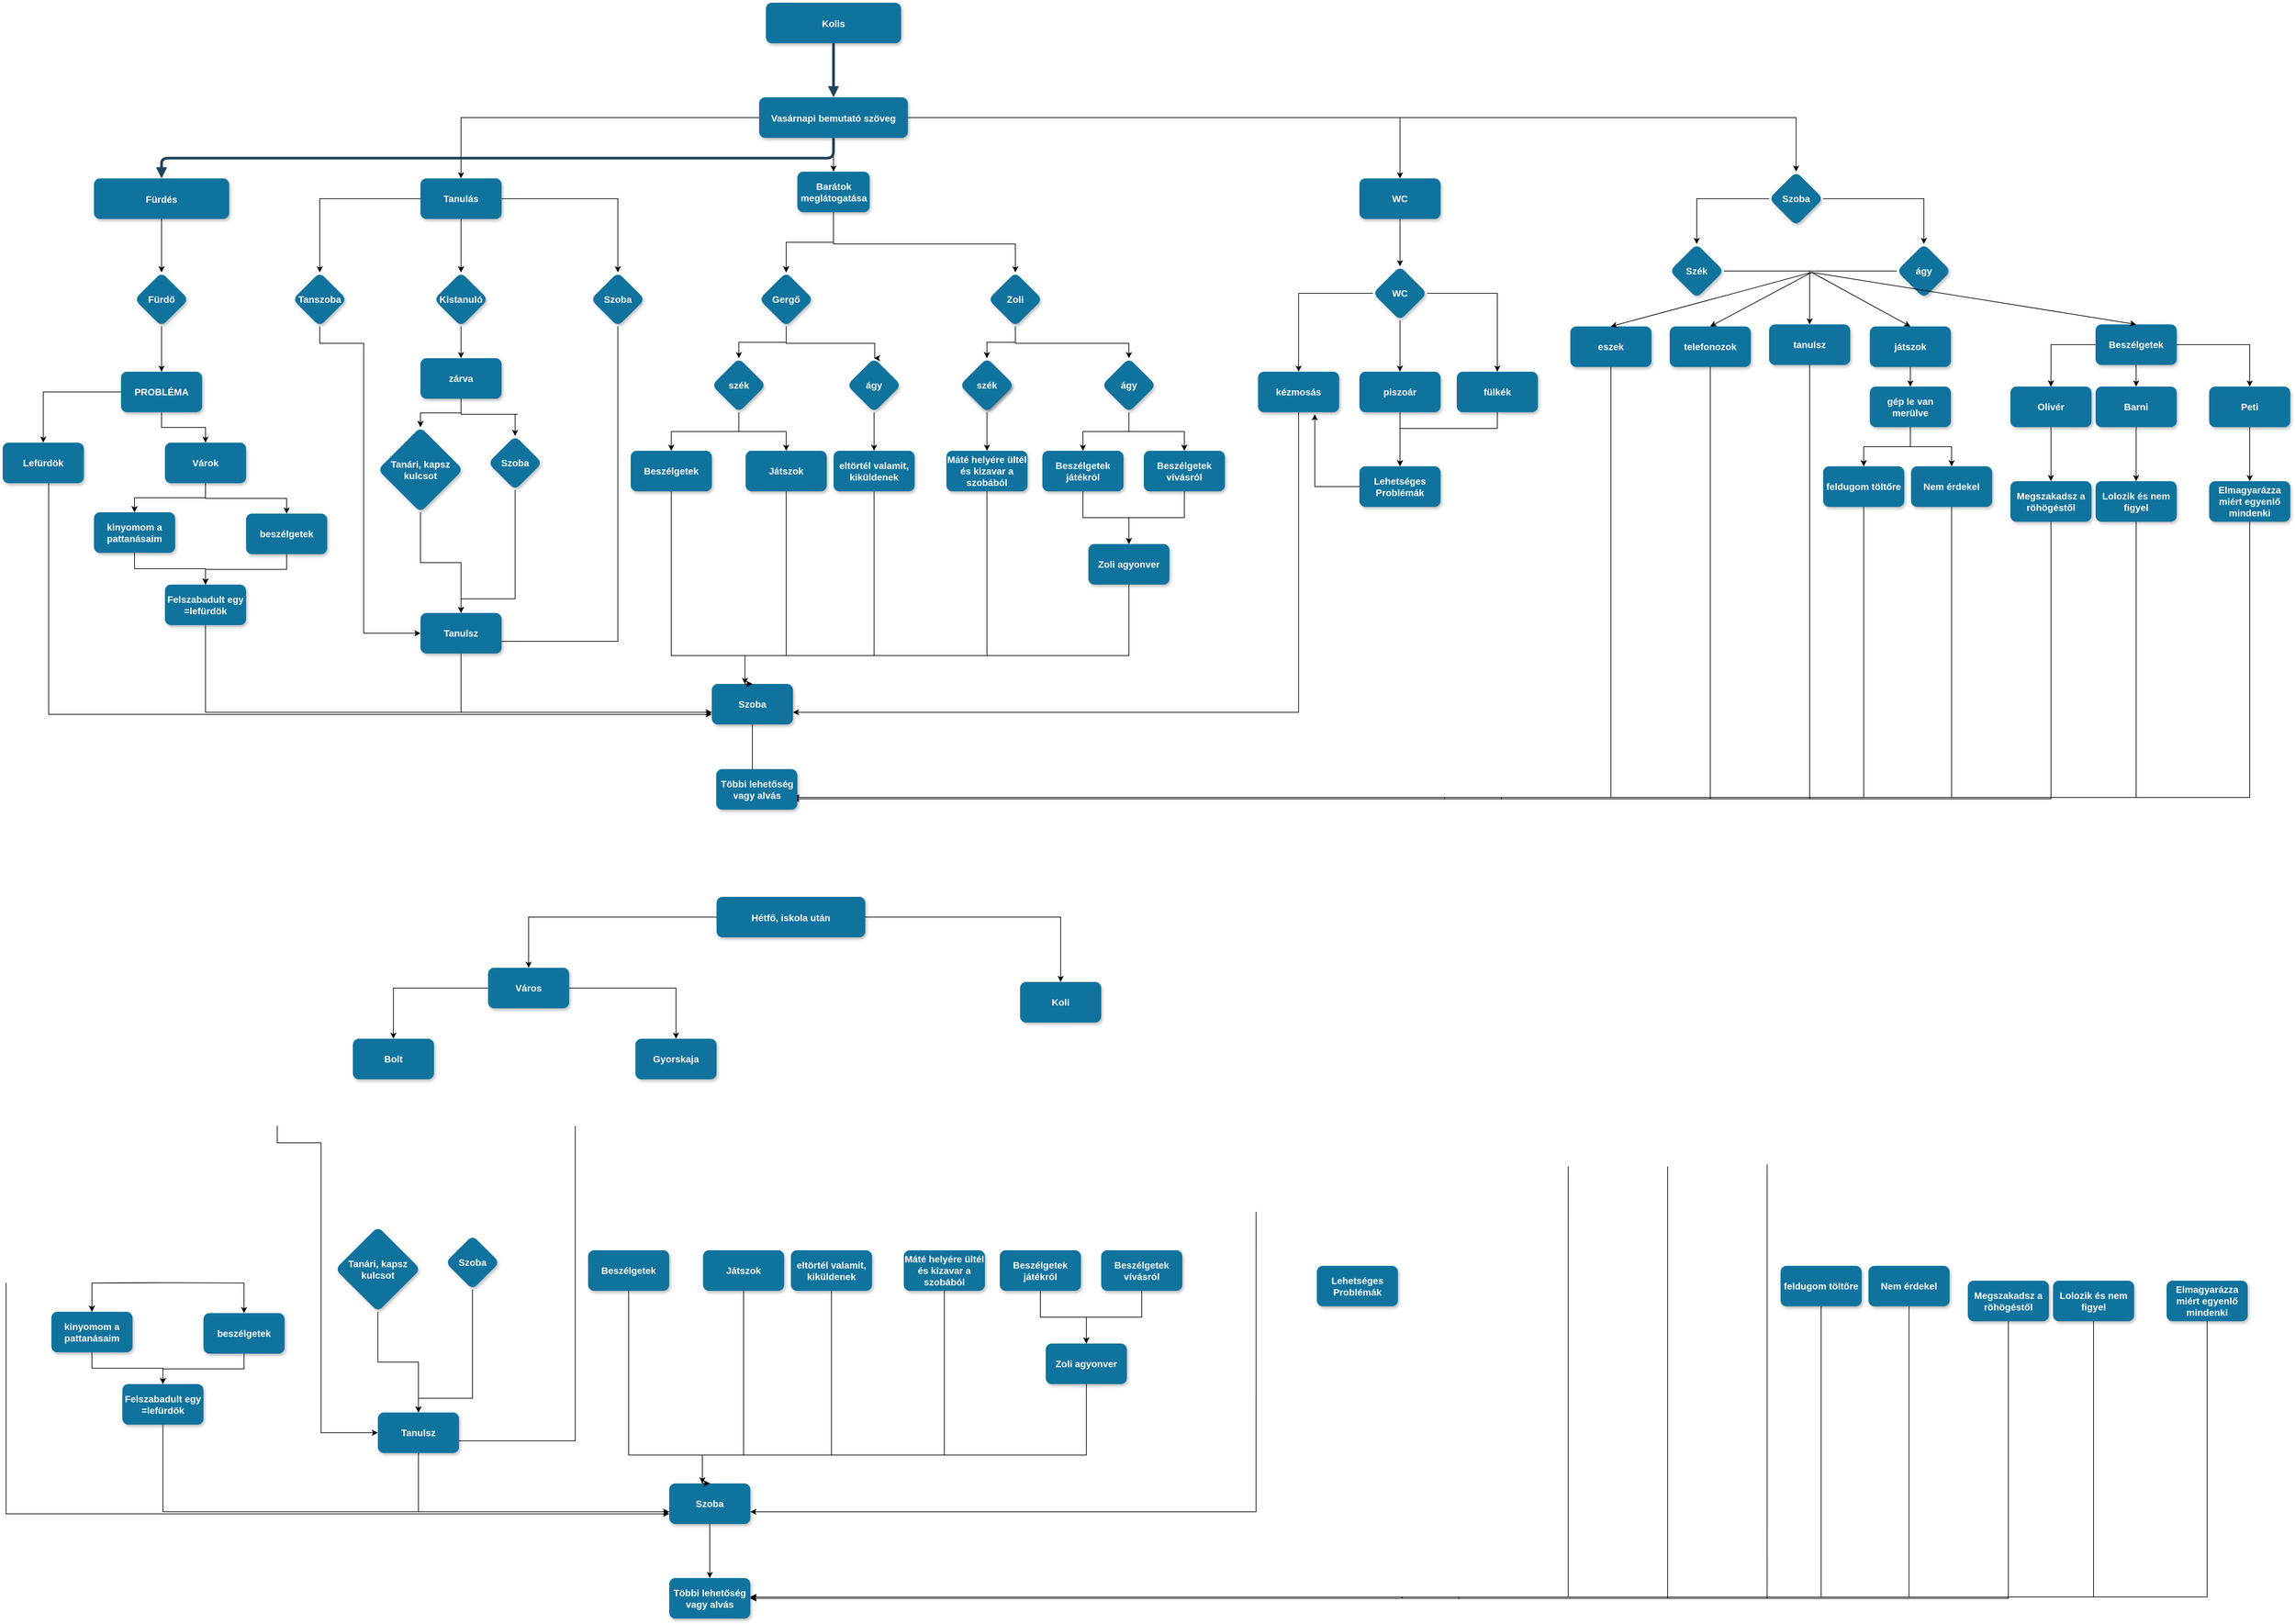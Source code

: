 <mxfile version="22.0.4" type="github">
  <diagram name="Page-1" id="97916047-d0de-89f5-080d-49f4d83e522f">
    <mxGraphModel dx="1872" dy="3178" grid="1" gridSize="21" guides="1" tooltips="1" connect="1" arrows="1" fold="1" page="1" pageScale="1.5" pageWidth="850" pageHeight="1100" background="none" math="0" shadow="0">
      <root>
        <mxCell id="0" />
        <mxCell id="1" parent="0" />
        <mxCell id="2" value="Kolis" style="rounded=1;fillColor=#10739E;strokeColor=none;shadow=1;gradientColor=none;fontStyle=1;fontColor=#FFFFFF;fontSize=14;" parent="1" vertex="1">
          <mxGeometry x="1969" y="-1512" width="200" height="60" as="geometry" />
        </mxCell>
        <mxCell id="8U4HnvXi1fb4CnehVS-Q-60" value="" style="edgeStyle=orthogonalEdgeStyle;rounded=0;orthogonalLoop=1;jettySize=auto;html=1;" edge="1" parent="1" source="3" target="8U4HnvXi1fb4CnehVS-Q-59">
          <mxGeometry relative="1" as="geometry" />
        </mxCell>
        <mxCell id="8U4HnvXi1fb4CnehVS-Q-62" value="" style="edgeStyle=orthogonalEdgeStyle;rounded=0;orthogonalLoop=1;jettySize=auto;html=1;" edge="1" parent="1" source="3" target="8U4HnvXi1fb4CnehVS-Q-61">
          <mxGeometry relative="1" as="geometry" />
        </mxCell>
        <mxCell id="8U4HnvXi1fb4CnehVS-Q-64" value="" style="edgeStyle=orthogonalEdgeStyle;rounded=0;orthogonalLoop=1;jettySize=auto;html=1;" edge="1" parent="1" source="3" target="8U4HnvXi1fb4CnehVS-Q-63">
          <mxGeometry relative="1" as="geometry" />
        </mxCell>
        <mxCell id="8U4HnvXi1fb4CnehVS-Q-92" value="" style="edgeStyle=orthogonalEdgeStyle;rounded=0;orthogonalLoop=1;jettySize=auto;html=1;" edge="1" parent="1" source="3" target="8U4HnvXi1fb4CnehVS-Q-91">
          <mxGeometry relative="1" as="geometry" />
        </mxCell>
        <mxCell id="3" value="Vasárnapi bemutató szöveg" style="rounded=1;fillColor=#10739E;strokeColor=none;shadow=1;gradientColor=none;fontStyle=1;fontColor=#FFFFFF;fontSize=14;" parent="1" vertex="1">
          <mxGeometry x="1959" y="-1372" width="220" height="60" as="geometry" />
        </mxCell>
        <mxCell id="8U4HnvXi1fb4CnehVS-Q-67" value="" style="edgeStyle=orthogonalEdgeStyle;rounded=0;orthogonalLoop=1;jettySize=auto;html=1;" edge="1" parent="1" source="4" target="8U4HnvXi1fb4CnehVS-Q-66">
          <mxGeometry relative="1" as="geometry" />
        </mxCell>
        <mxCell id="4" value="Fürdés" style="rounded=1;fillColor=#10739E;strokeColor=none;shadow=1;gradientColor=none;fontStyle=1;fontColor=#FFFFFF;fontSize=14;" parent="1" vertex="1">
          <mxGeometry x="975" y="-1252" width="200" height="60" as="geometry" />
        </mxCell>
        <mxCell id="29" value="" style="edgeStyle=elbowEdgeStyle;elbow=vertical;strokeWidth=4;endArrow=block;endFill=1;fontStyle=1;strokeColor=#23445D;" parent="1" source="2" target="3" edge="1">
          <mxGeometry x="22" y="165.5" width="100" height="100" as="geometry">
            <mxPoint x="1319" y="-1452" as="sourcePoint" />
            <mxPoint x="1419" y="-1552" as="targetPoint" />
          </mxGeometry>
        </mxCell>
        <mxCell id="31" value="" style="edgeStyle=elbowEdgeStyle;elbow=vertical;strokeWidth=4;endArrow=block;endFill=1;fontStyle=1;strokeColor=#23445D;" parent="1" source="3" target="4" edge="1">
          <mxGeometry x="22" y="165.5" width="100" height="100" as="geometry">
            <mxPoint x="1319" y="-1452" as="sourcePoint" />
            <mxPoint x="1419" y="-1552" as="targetPoint" />
          </mxGeometry>
        </mxCell>
        <mxCell id="8U4HnvXi1fb4CnehVS-Q-77" value="" style="edgeStyle=orthogonalEdgeStyle;rounded=0;orthogonalLoop=1;jettySize=auto;html=1;" edge="1" parent="1" source="8U4HnvXi1fb4CnehVS-Q-59" target="8U4HnvXi1fb4CnehVS-Q-76">
          <mxGeometry relative="1" as="geometry" />
        </mxCell>
        <mxCell id="8U4HnvXi1fb4CnehVS-Q-79" value="" style="edgeStyle=orthogonalEdgeStyle;rounded=0;orthogonalLoop=1;jettySize=auto;html=1;" edge="1" parent="1" source="8U4HnvXi1fb4CnehVS-Q-59" target="8U4HnvXi1fb4CnehVS-Q-78">
          <mxGeometry relative="1" as="geometry" />
        </mxCell>
        <mxCell id="8U4HnvXi1fb4CnehVS-Q-80" value="" style="edgeStyle=orthogonalEdgeStyle;rounded=0;orthogonalLoop=1;jettySize=auto;html=1;" edge="1" parent="1" source="8U4HnvXi1fb4CnehVS-Q-59" target="8U4HnvXi1fb4CnehVS-Q-78">
          <mxGeometry relative="1" as="geometry" />
        </mxCell>
        <mxCell id="8U4HnvXi1fb4CnehVS-Q-82" value="" style="edgeStyle=orthogonalEdgeStyle;rounded=0;orthogonalLoop=1;jettySize=auto;html=1;" edge="1" parent="1" source="8U4HnvXi1fb4CnehVS-Q-59" target="8U4HnvXi1fb4CnehVS-Q-81">
          <mxGeometry relative="1" as="geometry" />
        </mxCell>
        <mxCell id="8U4HnvXi1fb4CnehVS-Q-59" value="Tanulás" style="whiteSpace=wrap;html=1;fontSize=14;fillColor=#10739E;strokeColor=none;fontColor=#FFFFFF;rounded=1;shadow=1;gradientColor=none;fontStyle=1;" vertex="1" parent="1">
          <mxGeometry x="1458" y="-1252" width="120" height="60" as="geometry" />
        </mxCell>
        <mxCell id="8U4HnvXi1fb4CnehVS-Q-90" value="" style="edgeStyle=orthogonalEdgeStyle;rounded=0;orthogonalLoop=1;jettySize=auto;html=1;" edge="1" parent="1" source="8U4HnvXi1fb4CnehVS-Q-61" target="8U4HnvXi1fb4CnehVS-Q-89">
          <mxGeometry relative="1" as="geometry" />
        </mxCell>
        <mxCell id="8U4HnvXi1fb4CnehVS-Q-61" value="WC" style="rounded=1;whiteSpace=wrap;html=1;fontSize=14;fillColor=#10739E;strokeColor=none;fontColor=#FFFFFF;shadow=1;gradientColor=none;fontStyle=1;" vertex="1" parent="1">
          <mxGeometry x="2847" y="-1252" width="120" height="60" as="geometry" />
        </mxCell>
        <mxCell id="8U4HnvXi1fb4CnehVS-Q-84" value="" style="edgeStyle=orthogonalEdgeStyle;rounded=0;orthogonalLoop=1;jettySize=auto;html=1;" edge="1" parent="1" source="8U4HnvXi1fb4CnehVS-Q-63" target="8U4HnvXi1fb4CnehVS-Q-83">
          <mxGeometry relative="1" as="geometry" />
        </mxCell>
        <mxCell id="8U4HnvXi1fb4CnehVS-Q-85" value="" style="edgeStyle=orthogonalEdgeStyle;rounded=0;orthogonalLoop=1;jettySize=auto;html=1;" edge="1" parent="1" source="8U4HnvXi1fb4CnehVS-Q-63" target="8U4HnvXi1fb4CnehVS-Q-83">
          <mxGeometry relative="1" as="geometry" />
        </mxCell>
        <mxCell id="8U4HnvXi1fb4CnehVS-Q-86" value="" style="edgeStyle=orthogonalEdgeStyle;rounded=0;orthogonalLoop=1;jettySize=auto;html=1;" edge="1" parent="1" source="8U4HnvXi1fb4CnehVS-Q-63" target="8U4HnvXi1fb4CnehVS-Q-83">
          <mxGeometry relative="1" as="geometry" />
        </mxCell>
        <mxCell id="8U4HnvXi1fb4CnehVS-Q-88" value="" style="edgeStyle=orthogonalEdgeStyle;rounded=0;orthogonalLoop=1;jettySize=auto;html=1;" edge="1" parent="1" source="8U4HnvXi1fb4CnehVS-Q-63" target="8U4HnvXi1fb4CnehVS-Q-87">
          <mxGeometry relative="1" as="geometry">
            <Array as="points">
              <mxPoint x="2069" y="-1155" />
              <mxPoint x="2338" y="-1155" />
            </Array>
          </mxGeometry>
        </mxCell>
        <mxCell id="8U4HnvXi1fb4CnehVS-Q-63" value="Barátok meglátogatása" style="whiteSpace=wrap;html=1;fontSize=14;fillColor=#10739E;strokeColor=none;fontColor=#FFFFFF;rounded=1;shadow=1;gradientColor=none;fontStyle=1;" vertex="1" parent="1">
          <mxGeometry x="2015.5" y="-1262" width="107" height="60" as="geometry" />
        </mxCell>
        <mxCell id="8U4HnvXi1fb4CnehVS-Q-94" value="" style="edgeStyle=orthogonalEdgeStyle;rounded=0;orthogonalLoop=1;jettySize=auto;html=1;" edge="1" parent="1" source="8U4HnvXi1fb4CnehVS-Q-66" target="8U4HnvXi1fb4CnehVS-Q-93">
          <mxGeometry relative="1" as="geometry" />
        </mxCell>
        <mxCell id="8U4HnvXi1fb4CnehVS-Q-66" value="Fürdő" style="rhombus;whiteSpace=wrap;html=1;fontSize=14;fillColor=#10739E;strokeColor=none;fontColor=#FFFFFF;rounded=1;shadow=1;gradientColor=none;fontStyle=1;" vertex="1" parent="1">
          <mxGeometry x="1035" y="-1113" width="80" height="80" as="geometry" />
        </mxCell>
        <mxCell id="8U4HnvXi1fb4CnehVS-Q-117" value="" style="edgeStyle=orthogonalEdgeStyle;rounded=0;orthogonalLoop=1;jettySize=auto;html=1;entryX=0;entryY=0.5;entryDx=0;entryDy=0;" edge="1" parent="1" source="8U4HnvXi1fb4CnehVS-Q-76" target="8U4HnvXi1fb4CnehVS-Q-131">
          <mxGeometry relative="1" as="geometry">
            <mxPoint x="1309" y="-976" as="targetPoint" />
            <Array as="points">
              <mxPoint x="1309" y="-1008" />
              <mxPoint x="1374" y="-1008" />
              <mxPoint x="1374" y="-579" />
            </Array>
          </mxGeometry>
        </mxCell>
        <mxCell id="8U4HnvXi1fb4CnehVS-Q-76" value="Tanszoba" style="rhombus;whiteSpace=wrap;html=1;fontSize=14;fillColor=#10739E;strokeColor=none;fontColor=#FFFFFF;rounded=1;shadow=1;gradientColor=none;fontStyle=1;" vertex="1" parent="1">
          <mxGeometry x="1269" y="-1113" width="80" height="80" as="geometry" />
        </mxCell>
        <mxCell id="8U4HnvXi1fb4CnehVS-Q-119" value="" style="edgeStyle=orthogonalEdgeStyle;rounded=0;orthogonalLoop=1;jettySize=auto;html=1;" edge="1" parent="1" source="8U4HnvXi1fb4CnehVS-Q-78" target="8U4HnvXi1fb4CnehVS-Q-118">
          <mxGeometry relative="1" as="geometry" />
        </mxCell>
        <mxCell id="8U4HnvXi1fb4CnehVS-Q-78" value="Kistanuló" style="rhombus;whiteSpace=wrap;html=1;fontSize=14;fillColor=#10739E;strokeColor=none;fontColor=#FFFFFF;rounded=1;shadow=1;gradientColor=none;fontStyle=1;" vertex="1" parent="1">
          <mxGeometry x="1478" y="-1113" width="80" height="80" as="geometry" />
        </mxCell>
        <mxCell id="8U4HnvXi1fb4CnehVS-Q-150" style="edgeStyle=orthogonalEdgeStyle;rounded=0;orthogonalLoop=1;jettySize=auto;html=1;entryX=0.5;entryY=0;entryDx=0;entryDy=0;" edge="1" parent="1" source="8U4HnvXi1fb4CnehVS-Q-81" target="8U4HnvXi1fb4CnehVS-Q-131">
          <mxGeometry relative="1" as="geometry">
            <Array as="points">
              <mxPoint x="1750" y="-567" />
              <mxPoint x="1518" y="-567" />
            </Array>
          </mxGeometry>
        </mxCell>
        <mxCell id="8U4HnvXi1fb4CnehVS-Q-81" value="Szoba" style="rhombus;whiteSpace=wrap;html=1;fontSize=14;fillColor=#10739E;strokeColor=none;fontColor=#FFFFFF;rounded=1;shadow=1;gradientColor=none;fontStyle=1;" vertex="1" parent="1">
          <mxGeometry x="1710" y="-1113" width="80" height="80" as="geometry" />
        </mxCell>
        <mxCell id="8U4HnvXi1fb4CnehVS-Q-138" value="" style="edgeStyle=orthogonalEdgeStyle;rounded=0;orthogonalLoop=1;jettySize=auto;html=1;" edge="1" parent="1" source="8U4HnvXi1fb4CnehVS-Q-83" target="8U4HnvXi1fb4CnehVS-Q-137">
          <mxGeometry relative="1" as="geometry" />
        </mxCell>
        <mxCell id="8U4HnvXi1fb4CnehVS-Q-140" value="" style="edgeStyle=orthogonalEdgeStyle;rounded=0;orthogonalLoop=1;jettySize=auto;html=1;entryX=0.5;entryY=0;entryDx=0;entryDy=0;" edge="1" parent="1" source="8U4HnvXi1fb4CnehVS-Q-83" target="8U4HnvXi1fb4CnehVS-Q-139">
          <mxGeometry relative="1" as="geometry">
            <Array as="points">
              <mxPoint x="1999" y="-1008" />
              <mxPoint x="2130" y="-1008" />
              <mxPoint x="2130" y="-986" />
            </Array>
          </mxGeometry>
        </mxCell>
        <mxCell id="8U4HnvXi1fb4CnehVS-Q-83" value="Gergő" style="rhombus;whiteSpace=wrap;html=1;fontSize=14;fillColor=#10739E;strokeColor=none;fontColor=#FFFFFF;rounded=1;shadow=1;gradientColor=none;fontStyle=1;" vertex="1" parent="1">
          <mxGeometry x="1959" y="-1113" width="80" height="80" as="geometry" />
        </mxCell>
        <mxCell id="8U4HnvXi1fb4CnehVS-Q-156" value="" style="edgeStyle=orthogonalEdgeStyle;rounded=0;orthogonalLoop=1;jettySize=auto;html=1;" edge="1" parent="1" source="8U4HnvXi1fb4CnehVS-Q-87" target="8U4HnvXi1fb4CnehVS-Q-155">
          <mxGeometry relative="1" as="geometry" />
        </mxCell>
        <mxCell id="8U4HnvXi1fb4CnehVS-Q-160" value="" style="edgeStyle=orthogonalEdgeStyle;rounded=0;orthogonalLoop=1;jettySize=auto;html=1;" edge="1" parent="1" source="8U4HnvXi1fb4CnehVS-Q-87" target="8U4HnvXi1fb4CnehVS-Q-155">
          <mxGeometry relative="1" as="geometry" />
        </mxCell>
        <mxCell id="8U4HnvXi1fb4CnehVS-Q-167" style="edgeStyle=orthogonalEdgeStyle;rounded=0;orthogonalLoop=1;jettySize=auto;html=1;" edge="1" parent="1" source="8U4HnvXi1fb4CnehVS-Q-87" target="8U4HnvXi1fb4CnehVS-Q-162">
          <mxGeometry relative="1" as="geometry">
            <Array as="points">
              <mxPoint x="2338" y="-1008" />
              <mxPoint x="2506" y="-1008" />
            </Array>
          </mxGeometry>
        </mxCell>
        <mxCell id="8U4HnvXi1fb4CnehVS-Q-87" value="Zoli" style="rhombus;whiteSpace=wrap;html=1;fontSize=14;fillColor=#10739E;strokeColor=none;fontColor=#FFFFFF;rounded=1;shadow=1;gradientColor=none;fontStyle=1;" vertex="1" parent="1">
          <mxGeometry x="2298" y="-1113" width="80" height="80" as="geometry" />
        </mxCell>
        <mxCell id="8U4HnvXi1fb4CnehVS-Q-175" value="" style="edgeStyle=orthogonalEdgeStyle;rounded=0;orthogonalLoop=1;jettySize=auto;html=1;" edge="1" parent="1" source="8U4HnvXi1fb4CnehVS-Q-89" target="8U4HnvXi1fb4CnehVS-Q-174">
          <mxGeometry relative="1" as="geometry" />
        </mxCell>
        <mxCell id="8U4HnvXi1fb4CnehVS-Q-177" value="" style="edgeStyle=orthogonalEdgeStyle;rounded=0;orthogonalLoop=1;jettySize=auto;html=1;" edge="1" parent="1" source="8U4HnvXi1fb4CnehVS-Q-89" target="8U4HnvXi1fb4CnehVS-Q-176">
          <mxGeometry relative="1" as="geometry" />
        </mxCell>
        <mxCell id="8U4HnvXi1fb4CnehVS-Q-185" value="" style="edgeStyle=orthogonalEdgeStyle;rounded=0;orthogonalLoop=1;jettySize=auto;html=1;" edge="1" parent="1" source="8U4HnvXi1fb4CnehVS-Q-89" target="8U4HnvXi1fb4CnehVS-Q-184">
          <mxGeometry relative="1" as="geometry" />
        </mxCell>
        <mxCell id="8U4HnvXi1fb4CnehVS-Q-89" value="WC" style="rhombus;whiteSpace=wrap;html=1;fontSize=14;fillColor=#10739E;strokeColor=none;fontColor=#FFFFFF;rounded=1;shadow=1;gradientColor=none;fontStyle=1;" vertex="1" parent="1">
          <mxGeometry x="2867" y="-1122" width="80" height="80" as="geometry" />
        </mxCell>
        <mxCell id="8U4HnvXi1fb4CnehVS-Q-194" value="" style="edgeStyle=orthogonalEdgeStyle;rounded=0;orthogonalLoop=1;jettySize=auto;html=1;" edge="1" parent="1" source="8U4HnvXi1fb4CnehVS-Q-91" target="8U4HnvXi1fb4CnehVS-Q-193">
          <mxGeometry relative="1" as="geometry" />
        </mxCell>
        <mxCell id="8U4HnvXi1fb4CnehVS-Q-196" value="" style="edgeStyle=orthogonalEdgeStyle;rounded=0;orthogonalLoop=1;jettySize=auto;html=1;" edge="1" parent="1" source="8U4HnvXi1fb4CnehVS-Q-91" target="8U4HnvXi1fb4CnehVS-Q-195">
          <mxGeometry relative="1" as="geometry" />
        </mxCell>
        <mxCell id="8U4HnvXi1fb4CnehVS-Q-91" value="Szoba" style="rhombus;whiteSpace=wrap;html=1;fontSize=14;fillColor=#10739E;strokeColor=none;fontColor=#FFFFFF;rounded=1;shadow=1;gradientColor=none;fontStyle=1;" vertex="1" parent="1">
          <mxGeometry x="3453" y="-1262" width="80" height="80" as="geometry" />
        </mxCell>
        <mxCell id="8U4HnvXi1fb4CnehVS-Q-96" value="" style="edgeStyle=orthogonalEdgeStyle;rounded=0;orthogonalLoop=1;jettySize=auto;html=1;" edge="1" parent="1" source="8U4HnvXi1fb4CnehVS-Q-93" target="8U4HnvXi1fb4CnehVS-Q-95">
          <mxGeometry relative="1" as="geometry" />
        </mxCell>
        <mxCell id="8U4HnvXi1fb4CnehVS-Q-98" value="" style="edgeStyle=orthogonalEdgeStyle;rounded=0;orthogonalLoop=1;jettySize=auto;html=1;" edge="1" parent="1" source="8U4HnvXi1fb4CnehVS-Q-93" target="8U4HnvXi1fb4CnehVS-Q-97">
          <mxGeometry relative="1" as="geometry" />
        </mxCell>
        <mxCell id="8U4HnvXi1fb4CnehVS-Q-93" value="PROBLÉMA" style="whiteSpace=wrap;html=1;fontSize=14;fillColor=#10739E;strokeColor=none;fontColor=#FFFFFF;rounded=1;shadow=1;gradientColor=none;fontStyle=1;" vertex="1" parent="1">
          <mxGeometry x="1015" y="-966" width="120" height="60" as="geometry" />
        </mxCell>
        <mxCell id="8U4HnvXi1fb4CnehVS-Q-115" style="edgeStyle=orthogonalEdgeStyle;rounded=0;orthogonalLoop=1;jettySize=auto;html=1;entryX=0;entryY=0.75;entryDx=0;entryDy=0;" edge="1" parent="1" target="8U4HnvXi1fb4CnehVS-Q-113">
          <mxGeometry relative="1" as="geometry">
            <mxPoint x="908" y="-801.0" as="sourcePoint" />
            <mxPoint x="1790.0" y="-264" as="targetPoint" />
            <Array as="points">
              <mxPoint x="908" y="-459" />
            </Array>
          </mxGeometry>
        </mxCell>
        <mxCell id="8U4HnvXi1fb4CnehVS-Q-95" value="Lefürdök" style="whiteSpace=wrap;html=1;fontSize=14;fillColor=#10739E;strokeColor=none;fontColor=#FFFFFF;rounded=1;shadow=1;gradientColor=none;fontStyle=1;" vertex="1" parent="1">
          <mxGeometry x="840" y="-861" width="120" height="60" as="geometry" />
        </mxCell>
        <mxCell id="8U4HnvXi1fb4CnehVS-Q-102" value="" style="edgeStyle=orthogonalEdgeStyle;rounded=0;orthogonalLoop=1;jettySize=auto;html=1;" edge="1" parent="1" source="8U4HnvXi1fb4CnehVS-Q-97" target="8U4HnvXi1fb4CnehVS-Q-101">
          <mxGeometry relative="1" as="geometry" />
        </mxCell>
        <mxCell id="8U4HnvXi1fb4CnehVS-Q-103" value="" style="edgeStyle=orthogonalEdgeStyle;rounded=0;orthogonalLoop=1;jettySize=auto;html=1;" edge="1" parent="1" source="8U4HnvXi1fb4CnehVS-Q-97" target="8U4HnvXi1fb4CnehVS-Q-101">
          <mxGeometry relative="1" as="geometry" />
        </mxCell>
        <mxCell id="8U4HnvXi1fb4CnehVS-Q-106" style="edgeStyle=orthogonalEdgeStyle;rounded=0;orthogonalLoop=1;jettySize=auto;html=1;entryX=0.5;entryY=0;entryDx=0;entryDy=0;" edge="1" parent="1" source="8U4HnvXi1fb4CnehVS-Q-97" target="8U4HnvXi1fb4CnehVS-Q-105">
          <mxGeometry relative="1" as="geometry" />
        </mxCell>
        <mxCell id="8U4HnvXi1fb4CnehVS-Q-97" value="Várok" style="whiteSpace=wrap;html=1;fontSize=14;fillColor=#10739E;strokeColor=none;fontColor=#FFFFFF;rounded=1;shadow=1;gradientColor=none;fontStyle=1;" vertex="1" parent="1">
          <mxGeometry x="1080" y="-861" width="120" height="60" as="geometry" />
        </mxCell>
        <mxCell id="8U4HnvXi1fb4CnehVS-Q-108" value="" style="edgeStyle=orthogonalEdgeStyle;rounded=0;orthogonalLoop=1;jettySize=auto;html=1;" edge="1" parent="1" source="8U4HnvXi1fb4CnehVS-Q-105" target="8U4HnvXi1fb4CnehVS-Q-107">
          <mxGeometry relative="1" as="geometry" />
        </mxCell>
        <mxCell id="8U4HnvXi1fb4CnehVS-Q-112" style="edgeStyle=orthogonalEdgeStyle;rounded=0;orthogonalLoop=1;jettySize=auto;html=1;" edge="1" parent="1" source="8U4HnvXi1fb4CnehVS-Q-101" target="8U4HnvXi1fb4CnehVS-Q-107">
          <mxGeometry relative="1" as="geometry" />
        </mxCell>
        <mxCell id="8U4HnvXi1fb4CnehVS-Q-101" value="kinyomom a pattanásaim" style="whiteSpace=wrap;html=1;fontSize=14;fillColor=#10739E;strokeColor=none;fontColor=#FFFFFF;rounded=1;shadow=1;gradientColor=none;fontStyle=1;" vertex="1" parent="1">
          <mxGeometry x="975" y="-758" width="120" height="60" as="geometry" />
        </mxCell>
        <mxCell id="8U4HnvXi1fb4CnehVS-Q-109" style="edgeStyle=orthogonalEdgeStyle;rounded=0;orthogonalLoop=1;jettySize=auto;html=1;entryX=0.5;entryY=0;entryDx=0;entryDy=0;" edge="1" parent="1" source="8U4HnvXi1fb4CnehVS-Q-105" target="8U4HnvXi1fb4CnehVS-Q-107">
          <mxGeometry relative="1" as="geometry" />
        </mxCell>
        <mxCell id="8U4HnvXi1fb4CnehVS-Q-114" value="" style="edgeStyle=orthogonalEdgeStyle;rounded=0;orthogonalLoop=1;jettySize=auto;html=1;" edge="1" parent="1" source="8U4HnvXi1fb4CnehVS-Q-107" target="8U4HnvXi1fb4CnehVS-Q-113">
          <mxGeometry relative="1" as="geometry">
            <Array as="points">
              <mxPoint x="1140" y="-462" />
            </Array>
          </mxGeometry>
        </mxCell>
        <mxCell id="8U4HnvXi1fb4CnehVS-Q-107" value="Felszabadult egy =lefürdök" style="whiteSpace=wrap;html=1;fontSize=14;fillColor=#10739E;strokeColor=none;fontColor=#FFFFFF;rounded=1;shadow=1;gradientColor=none;fontStyle=1;" vertex="1" parent="1">
          <mxGeometry x="1080" y="-651" width="120" height="60" as="geometry" />
        </mxCell>
        <mxCell id="8U4HnvXi1fb4CnehVS-Q-105" value="beszélgetek" style="whiteSpace=wrap;html=1;fontSize=14;fillColor=#10739E;strokeColor=none;fontColor=#FFFFFF;rounded=1;shadow=1;gradientColor=none;fontStyle=1;" vertex="1" parent="1">
          <mxGeometry x="1200" y="-756" width="120" height="60" as="geometry" />
        </mxCell>
        <mxCell id="8U4HnvXi1fb4CnehVS-Q-247" value="" style="edgeStyle=orthogonalEdgeStyle;rounded=0;orthogonalLoop=1;jettySize=auto;html=1;" edge="1" parent="1" source="8U4HnvXi1fb4CnehVS-Q-113">
          <mxGeometry relative="1" as="geometry">
            <mxPoint x="1949" y="-364" as="targetPoint" />
          </mxGeometry>
        </mxCell>
        <mxCell id="8U4HnvXi1fb4CnehVS-Q-113" value="Szoba" style="whiteSpace=wrap;html=1;fontSize=14;fillColor=#10739E;strokeColor=none;fontColor=#FFFFFF;rounded=1;shadow=1;gradientColor=none;fontStyle=1;" vertex="1" parent="1">
          <mxGeometry x="1889" y="-504" width="120" height="60" as="geometry" />
        </mxCell>
        <mxCell id="8U4HnvXi1fb4CnehVS-Q-127" value="" style="edgeStyle=orthogonalEdgeStyle;rounded=0;orthogonalLoop=1;jettySize=auto;html=1;" edge="1" parent="1" source="8U4HnvXi1fb4CnehVS-Q-118" target="8U4HnvXi1fb4CnehVS-Q-126">
          <mxGeometry relative="1" as="geometry" />
        </mxCell>
        <mxCell id="8U4HnvXi1fb4CnehVS-Q-128" value="" style="edgeStyle=orthogonalEdgeStyle;rounded=0;orthogonalLoop=1;jettySize=auto;html=1;" edge="1" parent="1" source="8U4HnvXi1fb4CnehVS-Q-118" target="8U4HnvXi1fb4CnehVS-Q-126">
          <mxGeometry relative="1" as="geometry" />
        </mxCell>
        <mxCell id="8U4HnvXi1fb4CnehVS-Q-130" style="edgeStyle=orthogonalEdgeStyle;rounded=0;orthogonalLoop=1;jettySize=auto;html=1;" edge="1" parent="1" source="8U4HnvXi1fb4CnehVS-Q-118" target="8U4HnvXi1fb4CnehVS-Q-129">
          <mxGeometry relative="1" as="geometry">
            <Array as="points">
              <mxPoint x="1602" y="-903" />
              <mxPoint x="1670" y="-903" />
            </Array>
          </mxGeometry>
        </mxCell>
        <mxCell id="8U4HnvXi1fb4CnehVS-Q-118" value="zárva" style="whiteSpace=wrap;html=1;fontSize=14;fillColor=#10739E;strokeColor=none;fontColor=#FFFFFF;rounded=1;shadow=1;gradientColor=none;fontStyle=1;" vertex="1" parent="1">
          <mxGeometry x="1458" y="-986" width="120" height="60" as="geometry" />
        </mxCell>
        <mxCell id="8U4HnvXi1fb4CnehVS-Q-151" style="edgeStyle=orthogonalEdgeStyle;rounded=0;orthogonalLoop=1;jettySize=auto;html=1;entryX=0.5;entryY=0;entryDx=0;entryDy=0;" edge="1" parent="1" source="8U4HnvXi1fb4CnehVS-Q-126" target="8U4HnvXi1fb4CnehVS-Q-131">
          <mxGeometry relative="1" as="geometry" />
        </mxCell>
        <mxCell id="8U4HnvXi1fb4CnehVS-Q-126" value="Tanári, kapsz kulcsot" style="rhombus;whiteSpace=wrap;html=1;fontSize=14;fillColor=#10739E;strokeColor=none;fontColor=#FFFFFF;rounded=1;shadow=1;gradientColor=none;fontStyle=1;" vertex="1" parent="1">
          <mxGeometry x="1395" y="-884" width="126" height="126" as="geometry" />
        </mxCell>
        <mxCell id="8U4HnvXi1fb4CnehVS-Q-152" style="edgeStyle=orthogonalEdgeStyle;rounded=0;orthogonalLoop=1;jettySize=auto;html=1;entryX=0.5;entryY=0;entryDx=0;entryDy=0;" edge="1" parent="1" source="8U4HnvXi1fb4CnehVS-Q-129" target="8U4HnvXi1fb4CnehVS-Q-131">
          <mxGeometry relative="1" as="geometry">
            <Array as="points">
              <mxPoint x="1598" y="-630" />
              <mxPoint x="1518" y="-630" />
            </Array>
          </mxGeometry>
        </mxCell>
        <mxCell id="8U4HnvXi1fb4CnehVS-Q-129" value="Szoba" style="rhombus;whiteSpace=wrap;html=1;fontSize=14;fillColor=#10739E;strokeColor=none;fontColor=#FFFFFF;rounded=1;shadow=1;gradientColor=none;fontStyle=1;" vertex="1" parent="1">
          <mxGeometry x="1558" y="-871" width="80" height="80" as="geometry" />
        </mxCell>
        <mxCell id="8U4HnvXi1fb4CnehVS-Q-154" style="edgeStyle=orthogonalEdgeStyle;rounded=0;orthogonalLoop=1;jettySize=auto;html=1;" edge="1" parent="1" source="8U4HnvXi1fb4CnehVS-Q-131" target="8U4HnvXi1fb4CnehVS-Q-113">
          <mxGeometry relative="1" as="geometry">
            <Array as="points">
              <mxPoint x="1518" y="-462" />
            </Array>
          </mxGeometry>
        </mxCell>
        <mxCell id="8U4HnvXi1fb4CnehVS-Q-131" value="Tanulsz" style="whiteSpace=wrap;html=1;fontSize=14;fillColor=#10739E;strokeColor=none;fontColor=#FFFFFF;rounded=1;shadow=1;gradientColor=none;fontStyle=1;" vertex="1" parent="1">
          <mxGeometry x="1458" y="-609" width="120" height="60" as="geometry" />
        </mxCell>
        <mxCell id="8U4HnvXi1fb4CnehVS-Q-142" value="" style="edgeStyle=orthogonalEdgeStyle;rounded=0;orthogonalLoop=1;jettySize=auto;html=1;" edge="1" parent="1" source="8U4HnvXi1fb4CnehVS-Q-137" target="8U4HnvXi1fb4CnehVS-Q-141">
          <mxGeometry relative="1" as="geometry" />
        </mxCell>
        <mxCell id="8U4HnvXi1fb4CnehVS-Q-144" style="edgeStyle=orthogonalEdgeStyle;rounded=0;orthogonalLoop=1;jettySize=auto;html=1;entryX=0.5;entryY=0;entryDx=0;entryDy=0;" edge="1" parent="1" source="8U4HnvXi1fb4CnehVS-Q-137" target="8U4HnvXi1fb4CnehVS-Q-143">
          <mxGeometry relative="1" as="geometry" />
        </mxCell>
        <mxCell id="8U4HnvXi1fb4CnehVS-Q-137" value="szék" style="rhombus;whiteSpace=wrap;html=1;fontSize=14;fillColor=#10739E;strokeColor=none;fontColor=#FFFFFF;rounded=1;shadow=1;gradientColor=none;fontStyle=1;" vertex="1" parent="1">
          <mxGeometry x="1889" y="-986" width="80" height="80" as="geometry" />
        </mxCell>
        <mxCell id="8U4HnvXi1fb4CnehVS-Q-146" value="" style="edgeStyle=orthogonalEdgeStyle;rounded=0;orthogonalLoop=1;jettySize=auto;html=1;" edge="1" parent="1" source="8U4HnvXi1fb4CnehVS-Q-139" target="8U4HnvXi1fb4CnehVS-Q-145">
          <mxGeometry relative="1" as="geometry" />
        </mxCell>
        <mxCell id="8U4HnvXi1fb4CnehVS-Q-139" value="ágy" style="rhombus;whiteSpace=wrap;html=1;fontSize=14;fillColor=#10739E;strokeColor=none;fontColor=#FFFFFF;rounded=1;shadow=1;gradientColor=none;fontStyle=1;" vertex="1" parent="1">
          <mxGeometry x="2089" y="-986" width="80" height="80" as="geometry" />
        </mxCell>
        <mxCell id="8U4HnvXi1fb4CnehVS-Q-149" style="edgeStyle=orthogonalEdgeStyle;rounded=0;orthogonalLoop=1;jettySize=auto;html=1;entryX=0.5;entryY=0;entryDx=0;entryDy=0;" edge="1" parent="1" source="8U4HnvXi1fb4CnehVS-Q-141" target="8U4HnvXi1fb4CnehVS-Q-113">
          <mxGeometry relative="1" as="geometry">
            <Array as="points">
              <mxPoint x="1829" y="-546" />
              <mxPoint x="1938" y="-546" />
            </Array>
          </mxGeometry>
        </mxCell>
        <mxCell id="8U4HnvXi1fb4CnehVS-Q-141" value="Beszélgetek" style="whiteSpace=wrap;html=1;fontSize=14;fillColor=#10739E;strokeColor=none;fontColor=#FFFFFF;rounded=1;shadow=1;gradientColor=none;fontStyle=1;" vertex="1" parent="1">
          <mxGeometry x="1769" y="-849" width="120" height="60" as="geometry" />
        </mxCell>
        <mxCell id="8U4HnvXi1fb4CnehVS-Q-148" style="edgeStyle=orthogonalEdgeStyle;rounded=0;orthogonalLoop=1;jettySize=auto;html=1;entryX=0.5;entryY=0;entryDx=0;entryDy=0;" edge="1" parent="1" source="8U4HnvXi1fb4CnehVS-Q-143" target="8U4HnvXi1fb4CnehVS-Q-113">
          <mxGeometry relative="1" as="geometry">
            <Array as="points">
              <mxPoint x="1999" y="-546" />
              <mxPoint x="1938" y="-546" />
            </Array>
          </mxGeometry>
        </mxCell>
        <mxCell id="8U4HnvXi1fb4CnehVS-Q-143" value="Játszok" style="whiteSpace=wrap;html=1;fontSize=14;fillColor=#10739E;strokeColor=none;fontColor=#FFFFFF;rounded=1;shadow=1;gradientColor=none;fontStyle=1;" vertex="1" parent="1">
          <mxGeometry x="1939" y="-849" width="120" height="60" as="geometry" />
        </mxCell>
        <mxCell id="8U4HnvXi1fb4CnehVS-Q-147" style="edgeStyle=orthogonalEdgeStyle;rounded=0;orthogonalLoop=1;jettySize=auto;html=1;" edge="1" parent="1" source="8U4HnvXi1fb4CnehVS-Q-145" target="8U4HnvXi1fb4CnehVS-Q-113">
          <mxGeometry relative="1" as="geometry">
            <Array as="points">
              <mxPoint x="2129" y="-546" />
              <mxPoint x="1938" y="-546" />
            </Array>
          </mxGeometry>
        </mxCell>
        <mxCell id="8U4HnvXi1fb4CnehVS-Q-145" value="eltörtél valamit, kiküldenek" style="whiteSpace=wrap;html=1;fontSize=14;fillColor=#10739E;strokeColor=none;fontColor=#FFFFFF;rounded=1;shadow=1;gradientColor=none;fontStyle=1;" vertex="1" parent="1">
          <mxGeometry x="2069" y="-849" width="120" height="60" as="geometry" />
        </mxCell>
        <mxCell id="8U4HnvXi1fb4CnehVS-Q-158" value="" style="edgeStyle=orthogonalEdgeStyle;rounded=0;orthogonalLoop=1;jettySize=auto;html=1;" edge="1" parent="1" source="8U4HnvXi1fb4CnehVS-Q-155" target="8U4HnvXi1fb4CnehVS-Q-157">
          <mxGeometry relative="1" as="geometry" />
        </mxCell>
        <mxCell id="8U4HnvXi1fb4CnehVS-Q-155" value="szék" style="rhombus;whiteSpace=wrap;html=1;fontSize=14;fillColor=#10739E;strokeColor=none;fontColor=#FFFFFF;rounded=1;shadow=1;gradientColor=none;fontStyle=1;" vertex="1" parent="1">
          <mxGeometry x="2256" y="-986" width="80" height="80" as="geometry" />
        </mxCell>
        <mxCell id="8U4HnvXi1fb4CnehVS-Q-159" style="edgeStyle=orthogonalEdgeStyle;rounded=0;orthogonalLoop=1;jettySize=auto;html=1;entryX=0.5;entryY=0;entryDx=0;entryDy=0;" edge="1" parent="1" source="8U4HnvXi1fb4CnehVS-Q-157" target="8U4HnvXi1fb4CnehVS-Q-113">
          <mxGeometry relative="1" as="geometry">
            <Array as="points">
              <mxPoint x="2296" y="-546" />
              <mxPoint x="1938" y="-546" />
            </Array>
          </mxGeometry>
        </mxCell>
        <mxCell id="8U4HnvXi1fb4CnehVS-Q-157" value="Máté helyére ültél és kizavar a szobából" style="whiteSpace=wrap;html=1;fontSize=14;fillColor=#10739E;strokeColor=none;fontColor=#FFFFFF;rounded=1;shadow=1;gradientColor=none;fontStyle=1;" vertex="1" parent="1">
          <mxGeometry x="2236" y="-849" width="120" height="60" as="geometry" />
        </mxCell>
        <mxCell id="8U4HnvXi1fb4CnehVS-Q-161" value="szék" style="rhombus;whiteSpace=wrap;html=1;fontSize=14;fillColor=#10739E;strokeColor=none;fontColor=#FFFFFF;rounded=1;shadow=1;gradientColor=none;fontStyle=1;" vertex="1" parent="1">
          <mxGeometry x="2256" y="-986" width="80" height="80" as="geometry" />
        </mxCell>
        <mxCell id="8U4HnvXi1fb4CnehVS-Q-166" value="" style="edgeStyle=orthogonalEdgeStyle;rounded=0;orthogonalLoop=1;jettySize=auto;html=1;" edge="1" parent="1" source="8U4HnvXi1fb4CnehVS-Q-162" target="8U4HnvXi1fb4CnehVS-Q-165">
          <mxGeometry relative="1" as="geometry" />
        </mxCell>
        <mxCell id="8U4HnvXi1fb4CnehVS-Q-169" value="" style="edgeStyle=orthogonalEdgeStyle;rounded=0;orthogonalLoop=1;jettySize=auto;html=1;exitX=0.5;exitY=1;exitDx=0;exitDy=0;" edge="1" parent="1" source="8U4HnvXi1fb4CnehVS-Q-162" target="8U4HnvXi1fb4CnehVS-Q-168">
          <mxGeometry relative="1" as="geometry">
            <mxPoint x="2536.0" y="-945.0" as="sourcePoint" />
          </mxGeometry>
        </mxCell>
        <mxCell id="8U4HnvXi1fb4CnehVS-Q-162" value="ágy" style="rhombus;whiteSpace=wrap;html=1;fontSize=14;fillColor=#10739E;strokeColor=none;fontColor=#FFFFFF;rounded=1;shadow=1;gradientColor=none;fontStyle=1;" vertex="1" parent="1">
          <mxGeometry x="2466" y="-986" width="80" height="80" as="geometry" />
        </mxCell>
        <mxCell id="8U4HnvXi1fb4CnehVS-Q-172" style="edgeStyle=orthogonalEdgeStyle;rounded=0;orthogonalLoop=1;jettySize=auto;html=1;entryX=0.5;entryY=0;entryDx=0;entryDy=0;" edge="1" parent="1" source="8U4HnvXi1fb4CnehVS-Q-165" target="8U4HnvXi1fb4CnehVS-Q-170">
          <mxGeometry relative="1" as="geometry" />
        </mxCell>
        <mxCell id="8U4HnvXi1fb4CnehVS-Q-165" value="Beszélgetek játékról" style="whiteSpace=wrap;html=1;fontSize=14;fillColor=#10739E;strokeColor=none;fontColor=#FFFFFF;rounded=1;shadow=1;gradientColor=none;fontStyle=1;" vertex="1" parent="1">
          <mxGeometry x="2378" y="-849" width="120" height="60" as="geometry" />
        </mxCell>
        <mxCell id="8U4HnvXi1fb4CnehVS-Q-171" value="" style="edgeStyle=orthogonalEdgeStyle;rounded=0;orthogonalLoop=1;jettySize=auto;html=1;" edge="1" parent="1" source="8U4HnvXi1fb4CnehVS-Q-168" target="8U4HnvXi1fb4CnehVS-Q-170">
          <mxGeometry relative="1" as="geometry" />
        </mxCell>
        <mxCell id="8U4HnvXi1fb4CnehVS-Q-168" value="Beszélgetek vívásról" style="whiteSpace=wrap;html=1;fontSize=14;fillColor=#10739E;strokeColor=none;fontColor=#FFFFFF;rounded=1;shadow=1;gradientColor=none;fontStyle=1;" vertex="1" parent="1">
          <mxGeometry x="2528" y="-849" width="120" height="60" as="geometry" />
        </mxCell>
        <mxCell id="8U4HnvXi1fb4CnehVS-Q-173" style="edgeStyle=orthogonalEdgeStyle;rounded=0;orthogonalLoop=1;jettySize=auto;html=1;entryX=0.5;entryY=0;entryDx=0;entryDy=0;" edge="1" parent="1" source="8U4HnvXi1fb4CnehVS-Q-170" target="8U4HnvXi1fb4CnehVS-Q-113">
          <mxGeometry relative="1" as="geometry">
            <Array as="points">
              <mxPoint x="2506" y="-546" />
              <mxPoint x="1938" y="-546" />
            </Array>
          </mxGeometry>
        </mxCell>
        <mxCell id="8U4HnvXi1fb4CnehVS-Q-170" value="Zoli agyonver" style="whiteSpace=wrap;html=1;fontSize=14;fillColor=#10739E;strokeColor=none;fontColor=#FFFFFF;rounded=1;shadow=1;gradientColor=none;fontStyle=1;" vertex="1" parent="1">
          <mxGeometry x="2446" y="-711" width="120" height="60" as="geometry" />
        </mxCell>
        <mxCell id="8U4HnvXi1fb4CnehVS-Q-190" style="edgeStyle=orthogonalEdgeStyle;rounded=0;orthogonalLoop=1;jettySize=auto;html=1;" edge="1" parent="1" source="8U4HnvXi1fb4CnehVS-Q-174" target="8U4HnvXi1fb4CnehVS-Q-113">
          <mxGeometry relative="1" as="geometry">
            <Array as="points">
              <mxPoint x="2757" y="-462" />
            </Array>
          </mxGeometry>
        </mxCell>
        <mxCell id="8U4HnvXi1fb4CnehVS-Q-174" value="kézmosás" style="whiteSpace=wrap;html=1;fontSize=14;fillColor=#10739E;strokeColor=none;fontColor=#FFFFFF;rounded=1;shadow=1;gradientColor=none;fontStyle=1;" vertex="1" parent="1">
          <mxGeometry x="2697" y="-966" width="120" height="60" as="geometry" />
        </mxCell>
        <mxCell id="8U4HnvXi1fb4CnehVS-Q-179" value="" style="edgeStyle=orthogonalEdgeStyle;rounded=0;orthogonalLoop=1;jettySize=auto;html=1;" edge="1" parent="1" source="8U4HnvXi1fb4CnehVS-Q-176" target="8U4HnvXi1fb4CnehVS-Q-178">
          <mxGeometry relative="1" as="geometry" />
        </mxCell>
        <mxCell id="8U4HnvXi1fb4CnehVS-Q-176" value="piszoár" style="whiteSpace=wrap;html=1;fontSize=14;fillColor=#10739E;strokeColor=none;fontColor=#FFFFFF;rounded=1;shadow=1;gradientColor=none;fontStyle=1;" vertex="1" parent="1">
          <mxGeometry x="2847" y="-966" width="120" height="60" as="geometry" />
        </mxCell>
        <mxCell id="8U4HnvXi1fb4CnehVS-Q-189" style="edgeStyle=orthogonalEdgeStyle;rounded=0;orthogonalLoop=1;jettySize=auto;html=1;" edge="1" parent="1" source="8U4HnvXi1fb4CnehVS-Q-178">
          <mxGeometry relative="1" as="geometry">
            <mxPoint x="2781" y="-903" as="targetPoint" />
            <Array as="points">
              <mxPoint x="2781" y="-796" />
            </Array>
          </mxGeometry>
        </mxCell>
        <mxCell id="8U4HnvXi1fb4CnehVS-Q-178" value="Lehetséges Problémák" style="whiteSpace=wrap;html=1;fontSize=14;fillColor=#10739E;strokeColor=none;fontColor=#FFFFFF;rounded=1;shadow=1;gradientColor=none;fontStyle=1;" vertex="1" parent="1">
          <mxGeometry x="2847" y="-826" width="120" height="60" as="geometry" />
        </mxCell>
        <mxCell id="8U4HnvXi1fb4CnehVS-Q-188" style="edgeStyle=orthogonalEdgeStyle;rounded=0;orthogonalLoop=1;jettySize=auto;html=1;entryX=0.5;entryY=0;entryDx=0;entryDy=0;" edge="1" parent="1" source="8U4HnvXi1fb4CnehVS-Q-184" target="8U4HnvXi1fb4CnehVS-Q-178">
          <mxGeometry relative="1" as="geometry">
            <Array as="points">
              <mxPoint x="3051" y="-882" />
              <mxPoint x="2907" y="-882" />
            </Array>
          </mxGeometry>
        </mxCell>
        <mxCell id="8U4HnvXi1fb4CnehVS-Q-184" value="fülkék" style="whiteSpace=wrap;html=1;fontSize=14;fillColor=#10739E;strokeColor=none;fontColor=#FFFFFF;rounded=1;shadow=1;gradientColor=none;fontStyle=1;" vertex="1" parent="1">
          <mxGeometry x="2991" y="-966" width="120" height="60" as="geometry" />
        </mxCell>
        <mxCell id="8U4HnvXi1fb4CnehVS-Q-211" value="" style="edgeStyle=orthogonalEdgeStyle;rounded=0;orthogonalLoop=1;jettySize=auto;html=1;" edge="1" parent="1" source="8U4HnvXi1fb4CnehVS-Q-193" target="8U4HnvXi1fb4CnehVS-Q-210">
          <mxGeometry relative="1" as="geometry" />
        </mxCell>
        <mxCell id="8U4HnvXi1fb4CnehVS-Q-193" value="Szék" style="rhombus;whiteSpace=wrap;html=1;fontSize=14;fillColor=#10739E;strokeColor=none;fontColor=#FFFFFF;rounded=1;shadow=1;gradientColor=none;fontStyle=1;" vertex="1" parent="1">
          <mxGeometry x="3306" y="-1155" width="80" height="80" as="geometry" />
        </mxCell>
        <mxCell id="8U4HnvXi1fb4CnehVS-Q-195" value="ágy" style="rhombus;whiteSpace=wrap;html=1;fontSize=14;fillColor=#10739E;strokeColor=none;fontColor=#FFFFFF;rounded=1;shadow=1;gradientColor=none;fontStyle=1;" vertex="1" parent="1">
          <mxGeometry x="3642" y="-1155" width="80" height="80" as="geometry" />
        </mxCell>
        <mxCell id="8U4HnvXi1fb4CnehVS-Q-209" value="" style="endArrow=none;html=1;rounded=0;entryX=0;entryY=0.5;entryDx=0;entryDy=0;exitX=1;exitY=0.5;exitDx=0;exitDy=0;" edge="1" parent="1" source="8U4HnvXi1fb4CnehVS-Q-193" target="8U4HnvXi1fb4CnehVS-Q-195">
          <mxGeometry width="50" height="50" relative="1" as="geometry">
            <mxPoint x="3306" y="-1189" as="sourcePoint" />
            <mxPoint x="3356" y="-1239" as="targetPoint" />
            <Array as="points">
              <mxPoint x="3516" y="-1115" />
            </Array>
          </mxGeometry>
        </mxCell>
        <mxCell id="8U4HnvXi1fb4CnehVS-Q-250" style="edgeStyle=orthogonalEdgeStyle;rounded=0;orthogonalLoop=1;jettySize=auto;html=1;" edge="1" parent="1" source="8U4HnvXi1fb4CnehVS-Q-210">
          <mxGeometry relative="1" as="geometry">
            <mxPoint x="2009" y="-334" as="targetPoint" />
            <Array as="points">
              <mxPoint x="3513" y="-334" />
            </Array>
          </mxGeometry>
        </mxCell>
        <mxCell id="8U4HnvXi1fb4CnehVS-Q-210" value="tanulsz" style="whiteSpace=wrap;html=1;fontSize=14;fillColor=#10739E;strokeColor=none;fontColor=#FFFFFF;rounded=1;shadow=1;gradientColor=none;fontStyle=1;" vertex="1" parent="1">
          <mxGeometry x="3453" y="-1036" width="120" height="60" as="geometry" />
        </mxCell>
        <mxCell id="8U4HnvXi1fb4CnehVS-Q-215" value="" style="edgeStyle=orthogonalEdgeStyle;rounded=0;orthogonalLoop=1;jettySize=auto;html=1;" edge="1" parent="1" source="8U4HnvXi1fb4CnehVS-Q-212" target="8U4HnvXi1fb4CnehVS-Q-214">
          <mxGeometry relative="1" as="geometry" />
        </mxCell>
        <mxCell id="8U4HnvXi1fb4CnehVS-Q-212" value="játszok" style="whiteSpace=wrap;html=1;fontSize=14;fillColor=#10739E;strokeColor=none;fontColor=#FFFFFF;rounded=1;shadow=1;gradientColor=none;fontStyle=1;" vertex="1" parent="1">
          <mxGeometry x="3602" y="-1033" width="120" height="60" as="geometry" />
        </mxCell>
        <mxCell id="8U4HnvXi1fb4CnehVS-Q-213" value="" style="endArrow=classic;html=1;rounded=0;entryX=0.5;entryY=0;entryDx=0;entryDy=0;" edge="1" parent="1" target="8U4HnvXi1fb4CnehVS-Q-212">
          <mxGeometry width="50" height="50" relative="1" as="geometry">
            <mxPoint x="3516" y="-1113" as="sourcePoint" />
            <mxPoint x="3398" y="-1029" as="targetPoint" />
          </mxGeometry>
        </mxCell>
        <mxCell id="8U4HnvXi1fb4CnehVS-Q-217" value="" style="edgeStyle=orthogonalEdgeStyle;rounded=0;orthogonalLoop=1;jettySize=auto;html=1;" edge="1" parent="1" source="8U4HnvXi1fb4CnehVS-Q-214" target="8U4HnvXi1fb4CnehVS-Q-216">
          <mxGeometry relative="1" as="geometry" />
        </mxCell>
        <mxCell id="8U4HnvXi1fb4CnehVS-Q-218" value="" style="edgeStyle=orthogonalEdgeStyle;rounded=0;orthogonalLoop=1;jettySize=auto;html=1;" edge="1" parent="1" source="8U4HnvXi1fb4CnehVS-Q-214" target="8U4HnvXi1fb4CnehVS-Q-216">
          <mxGeometry relative="1" as="geometry" />
        </mxCell>
        <mxCell id="8U4HnvXi1fb4CnehVS-Q-221" style="edgeStyle=orthogonalEdgeStyle;rounded=0;orthogonalLoop=1;jettySize=auto;html=1;" edge="1" parent="1" source="8U4HnvXi1fb4CnehVS-Q-214" target="8U4HnvXi1fb4CnehVS-Q-220">
          <mxGeometry relative="1" as="geometry" />
        </mxCell>
        <mxCell id="8U4HnvXi1fb4CnehVS-Q-214" value="gép le van merülve" style="whiteSpace=wrap;html=1;fontSize=14;fillColor=#10739E;strokeColor=none;fontColor=#FFFFFF;rounded=1;shadow=1;gradientColor=none;fontStyle=1;" vertex="1" parent="1">
          <mxGeometry x="3602" y="-944" width="120" height="60" as="geometry" />
        </mxCell>
        <mxCell id="8U4HnvXi1fb4CnehVS-Q-251" style="edgeStyle=orthogonalEdgeStyle;rounded=0;orthogonalLoop=1;jettySize=auto;html=1;" edge="1" parent="1" source="8U4HnvXi1fb4CnehVS-Q-216">
          <mxGeometry relative="1" as="geometry">
            <mxPoint x="2009" y="-336.0" as="targetPoint" />
            <Array as="points">
              <mxPoint x="3593" y="-336" />
            </Array>
          </mxGeometry>
        </mxCell>
        <mxCell id="8U4HnvXi1fb4CnehVS-Q-216" value="feldugom töltőre" style="whiteSpace=wrap;html=1;fontSize=14;fillColor=#10739E;strokeColor=none;fontColor=#FFFFFF;rounded=1;shadow=1;gradientColor=none;fontStyle=1;" vertex="1" parent="1">
          <mxGeometry x="3533" y="-826" width="120" height="60" as="geometry" />
        </mxCell>
        <mxCell id="8U4HnvXi1fb4CnehVS-Q-252" style="edgeStyle=orthogonalEdgeStyle;rounded=0;orthogonalLoop=1;jettySize=auto;html=1;" edge="1" parent="1" source="8U4HnvXi1fb4CnehVS-Q-220">
          <mxGeometry relative="1" as="geometry">
            <mxPoint x="2009" y="-336.0" as="targetPoint" />
            <Array as="points">
              <mxPoint x="3723" y="-336" />
            </Array>
          </mxGeometry>
        </mxCell>
        <mxCell id="8U4HnvXi1fb4CnehVS-Q-220" value="Nem érdekel" style="whiteSpace=wrap;html=1;fontSize=14;fillColor=#10739E;strokeColor=none;fontColor=#FFFFFF;rounded=1;shadow=1;gradientColor=none;fontStyle=1;" vertex="1" parent="1">
          <mxGeometry x="3663" y="-826" width="120" height="60" as="geometry" />
        </mxCell>
        <mxCell id="8U4HnvXi1fb4CnehVS-Q-249" style="edgeStyle=orthogonalEdgeStyle;rounded=0;orthogonalLoop=1;jettySize=auto;html=1;" edge="1" parent="1" source="8U4HnvXi1fb4CnehVS-Q-222">
          <mxGeometry relative="1" as="geometry">
            <mxPoint x="2009" y="-334" as="targetPoint" />
            <Array as="points">
              <mxPoint x="3366" y="-334" />
            </Array>
          </mxGeometry>
        </mxCell>
        <mxCell id="8U4HnvXi1fb4CnehVS-Q-222" value="telefonozok" style="whiteSpace=wrap;html=1;fontSize=14;fillColor=#10739E;strokeColor=none;fontColor=#FFFFFF;rounded=1;shadow=1;gradientColor=none;fontStyle=1;" vertex="1" parent="1">
          <mxGeometry x="3306" y="-1033" width="120" height="60" as="geometry" />
        </mxCell>
        <mxCell id="8U4HnvXi1fb4CnehVS-Q-223" value="" style="endArrow=classic;html=1;rounded=0;entryX=0.5;entryY=0;entryDx=0;entryDy=0;" edge="1" parent="1" target="8U4HnvXi1fb4CnehVS-Q-222">
          <mxGeometry width="50" height="50" relative="1" as="geometry">
            <mxPoint x="3516" y="-1113" as="sourcePoint" />
            <mxPoint x="3545" y="-966" as="targetPoint" />
          </mxGeometry>
        </mxCell>
        <mxCell id="8U4HnvXi1fb4CnehVS-Q-248" style="edgeStyle=orthogonalEdgeStyle;rounded=0;orthogonalLoop=1;jettySize=auto;html=1;" edge="1" parent="1" source="8U4HnvXi1fb4CnehVS-Q-224">
          <mxGeometry relative="1" as="geometry">
            <mxPoint x="2009" y="-336.0" as="targetPoint" />
            <Array as="points">
              <mxPoint x="3219" y="-336" />
            </Array>
          </mxGeometry>
        </mxCell>
        <mxCell id="8U4HnvXi1fb4CnehVS-Q-224" value="eszek" style="whiteSpace=wrap;html=1;fontSize=14;fillColor=#10739E;strokeColor=none;fontColor=#FFFFFF;rounded=1;shadow=1;gradientColor=none;fontStyle=1;" vertex="1" parent="1">
          <mxGeometry x="3159" y="-1033" width="120" height="60" as="geometry" />
        </mxCell>
        <mxCell id="8U4HnvXi1fb4CnehVS-Q-225" value="" style="endArrow=classic;html=1;rounded=0;entryX=0.5;entryY=0;entryDx=0;entryDy=0;" edge="1" parent="1" target="8U4HnvXi1fb4CnehVS-Q-224">
          <mxGeometry width="50" height="50" relative="1" as="geometry">
            <mxPoint x="3516" y="-1113" as="sourcePoint" />
            <mxPoint x="3545" y="-966" as="targetPoint" />
          </mxGeometry>
        </mxCell>
        <mxCell id="8U4HnvXi1fb4CnehVS-Q-229" value="" style="edgeStyle=orthogonalEdgeStyle;rounded=0;orthogonalLoop=1;jettySize=auto;html=1;" edge="1" parent="1" source="8U4HnvXi1fb4CnehVS-Q-226" target="8U4HnvXi1fb4CnehVS-Q-228">
          <mxGeometry relative="1" as="geometry" />
        </mxCell>
        <mxCell id="8U4HnvXi1fb4CnehVS-Q-233" value="" style="edgeStyle=orthogonalEdgeStyle;rounded=0;orthogonalLoop=1;jettySize=auto;html=1;" edge="1" parent="1" source="8U4HnvXi1fb4CnehVS-Q-226" target="8U4HnvXi1fb4CnehVS-Q-228">
          <mxGeometry relative="1" as="geometry" />
        </mxCell>
        <mxCell id="8U4HnvXi1fb4CnehVS-Q-234" value="" style="edgeStyle=orthogonalEdgeStyle;rounded=0;orthogonalLoop=1;jettySize=auto;html=1;" edge="1" parent="1" source="8U4HnvXi1fb4CnehVS-Q-226" target="8U4HnvXi1fb4CnehVS-Q-228">
          <mxGeometry relative="1" as="geometry" />
        </mxCell>
        <mxCell id="8U4HnvXi1fb4CnehVS-Q-236" style="edgeStyle=orthogonalEdgeStyle;rounded=0;orthogonalLoop=1;jettySize=auto;html=1;entryX=0.5;entryY=0;entryDx=0;entryDy=0;" edge="1" parent="1" source="8U4HnvXi1fb4CnehVS-Q-226" target="8U4HnvXi1fb4CnehVS-Q-235">
          <mxGeometry relative="1" as="geometry" />
        </mxCell>
        <mxCell id="8U4HnvXi1fb4CnehVS-Q-240" value="" style="edgeStyle=orthogonalEdgeStyle;rounded=0;orthogonalLoop=1;jettySize=auto;html=1;" edge="1" parent="1" source="8U4HnvXi1fb4CnehVS-Q-226" target="8U4HnvXi1fb4CnehVS-Q-239">
          <mxGeometry relative="1" as="geometry" />
        </mxCell>
        <mxCell id="8U4HnvXi1fb4CnehVS-Q-226" value="Beszélgetek" style="whiteSpace=wrap;html=1;fontSize=14;fillColor=#10739E;strokeColor=none;fontColor=#FFFFFF;rounded=1;shadow=1;gradientColor=none;fontStyle=1;" vertex="1" parent="1">
          <mxGeometry x="3936" y="-1036" width="120" height="60" as="geometry" />
        </mxCell>
        <mxCell id="8U4HnvXi1fb4CnehVS-Q-227" value="" style="endArrow=classic;html=1;rounded=0;entryX=0.5;entryY=0;entryDx=0;entryDy=0;" edge="1" parent="1" target="8U4HnvXi1fb4CnehVS-Q-226">
          <mxGeometry width="50" height="50" relative="1" as="geometry">
            <mxPoint x="3516" y="-1113" as="sourcePoint" />
            <mxPoint x="3566" y="-903" as="targetPoint" />
          </mxGeometry>
        </mxCell>
        <mxCell id="8U4HnvXi1fb4CnehVS-Q-231" value="" style="edgeStyle=orthogonalEdgeStyle;rounded=0;orthogonalLoop=1;jettySize=auto;html=1;" edge="1" parent="1" source="8U4HnvXi1fb4CnehVS-Q-228" target="8U4HnvXi1fb4CnehVS-Q-230">
          <mxGeometry relative="1" as="geometry" />
        </mxCell>
        <mxCell id="8U4HnvXi1fb4CnehVS-Q-228" value="Olivér" style="whiteSpace=wrap;html=1;fontSize=14;fillColor=#10739E;strokeColor=none;fontColor=#FFFFFF;rounded=1;shadow=1;gradientColor=none;fontStyle=1;" vertex="1" parent="1">
          <mxGeometry x="3810" y="-944" width="120" height="60" as="geometry" />
        </mxCell>
        <mxCell id="8U4HnvXi1fb4CnehVS-Q-253" style="edgeStyle=orthogonalEdgeStyle;rounded=0;orthogonalLoop=1;jettySize=auto;html=1;entryX=1;entryY=0.5;entryDx=0;entryDy=0;" edge="1" parent="1" source="8U4HnvXi1fb4CnehVS-Q-230">
          <mxGeometry relative="1" as="geometry">
            <mxPoint x="2009" y="-334" as="targetPoint" />
            <Array as="points">
              <mxPoint x="3870" y="-334" />
            </Array>
          </mxGeometry>
        </mxCell>
        <mxCell id="8U4HnvXi1fb4CnehVS-Q-230" value="Megszakadsz a röhögéstől" style="rounded=1;whiteSpace=wrap;html=1;fontSize=14;fillColor=#10739E;strokeColor=none;fontColor=#FFFFFF;shadow=1;gradientColor=none;fontStyle=1;" vertex="1" parent="1">
          <mxGeometry x="3810" y="-804" width="120" height="60" as="geometry" />
        </mxCell>
        <mxCell id="8U4HnvXi1fb4CnehVS-Q-238" value="" style="edgeStyle=orthogonalEdgeStyle;rounded=0;orthogonalLoop=1;jettySize=auto;html=1;" edge="1" parent="1" source="8U4HnvXi1fb4CnehVS-Q-235" target="8U4HnvXi1fb4CnehVS-Q-237">
          <mxGeometry relative="1" as="geometry" />
        </mxCell>
        <mxCell id="8U4HnvXi1fb4CnehVS-Q-235" value="Barni" style="whiteSpace=wrap;html=1;fontSize=14;fillColor=#10739E;strokeColor=none;fontColor=#FFFFFF;rounded=1;shadow=1;gradientColor=none;fontStyle=1;" vertex="1" parent="1">
          <mxGeometry x="3936" y="-944" width="120" height="60" as="geometry" />
        </mxCell>
        <mxCell id="8U4HnvXi1fb4CnehVS-Q-254" style="edgeStyle=orthogonalEdgeStyle;rounded=0;orthogonalLoop=1;jettySize=auto;html=1;entryX=1;entryY=0.5;entryDx=0;entryDy=0;" edge="1" parent="1" source="8U4HnvXi1fb4CnehVS-Q-237">
          <mxGeometry relative="1" as="geometry">
            <mxPoint x="2009" y="-334" as="targetPoint" />
            <Array as="points">
              <mxPoint x="3996" y="-336" />
              <mxPoint x="2973" y="-336" />
              <mxPoint x="2973" y="-334" />
            </Array>
          </mxGeometry>
        </mxCell>
        <mxCell id="8U4HnvXi1fb4CnehVS-Q-237" value="Lolozik és nem figyel" style="whiteSpace=wrap;html=1;fontSize=14;fillColor=#10739E;strokeColor=none;fontColor=#FFFFFF;rounded=1;shadow=1;gradientColor=none;fontStyle=1;" vertex="1" parent="1">
          <mxGeometry x="3936" y="-804" width="120" height="60" as="geometry" />
        </mxCell>
        <mxCell id="8U4HnvXi1fb4CnehVS-Q-242" value="" style="edgeStyle=orthogonalEdgeStyle;rounded=0;orthogonalLoop=1;jettySize=auto;html=1;" edge="1" parent="1" source="8U4HnvXi1fb4CnehVS-Q-239" target="8U4HnvXi1fb4CnehVS-Q-241">
          <mxGeometry relative="1" as="geometry" />
        </mxCell>
        <mxCell id="8U4HnvXi1fb4CnehVS-Q-239" value="Peti" style="whiteSpace=wrap;html=1;fontSize=14;fillColor=#10739E;strokeColor=none;fontColor=#FFFFFF;rounded=1;shadow=1;gradientColor=none;fontStyle=1;" vertex="1" parent="1">
          <mxGeometry x="4104" y="-944" width="120" height="60" as="geometry" />
        </mxCell>
        <mxCell id="8U4HnvXi1fb4CnehVS-Q-255" style="edgeStyle=orthogonalEdgeStyle;rounded=0;orthogonalLoop=1;jettySize=auto;html=1;entryX=1;entryY=0.5;entryDx=0;entryDy=0;" edge="1" parent="1" source="8U4HnvXi1fb4CnehVS-Q-241">
          <mxGeometry relative="1" as="geometry">
            <mxPoint x="2009" y="-334" as="targetPoint" />
            <Array as="points">
              <mxPoint x="4164" y="-336" />
              <mxPoint x="3057" y="-336" />
              <mxPoint x="3057" y="-334" />
            </Array>
          </mxGeometry>
        </mxCell>
        <mxCell id="8U4HnvXi1fb4CnehVS-Q-241" value="Elmagyarázza miért egyenlő mindenki" style="whiteSpace=wrap;html=1;fontSize=14;fillColor=#10739E;strokeColor=none;fontColor=#FFFFFF;rounded=1;shadow=1;gradientColor=none;fontStyle=1;" vertex="1" parent="1">
          <mxGeometry x="4104" y="-804" width="120" height="60" as="geometry" />
        </mxCell>
        <mxCell id="8U4HnvXi1fb4CnehVS-Q-246" value="Többi lehetőség vagy alvás" style="whiteSpace=wrap;html=1;fontSize=14;fillColor=#10739E;strokeColor=none;fontColor=#FFFFFF;rounded=1;shadow=1;gradientColor=none;fontStyle=1;" vertex="1" parent="1">
          <mxGeometry x="1895.5" y="-378" width="120" height="60" as="geometry" />
        </mxCell>
        <mxCell id="8U4HnvXi1fb4CnehVS-Q-409" value="" style="edgeStyle=orthogonalEdgeStyle;rounded=0;orthogonalLoop=1;jettySize=auto;html=1;" edge="1" parent="1" source="8U4HnvXi1fb4CnehVS-Q-265" target="8U4HnvXi1fb4CnehVS-Q-408">
          <mxGeometry relative="1" as="geometry" />
        </mxCell>
        <mxCell id="8U4HnvXi1fb4CnehVS-Q-411" value="" style="edgeStyle=orthogonalEdgeStyle;rounded=0;orthogonalLoop=1;jettySize=auto;html=1;" edge="1" parent="1" source="8U4HnvXi1fb4CnehVS-Q-265" target="8U4HnvXi1fb4CnehVS-Q-410">
          <mxGeometry relative="1" as="geometry" />
        </mxCell>
        <mxCell id="8U4HnvXi1fb4CnehVS-Q-265" value="Hétfő, iskola után" style="rounded=1;fillColor=#10739E;strokeColor=none;shadow=1;gradientColor=none;fontStyle=1;fontColor=#FFFFFF;fontSize=14;" vertex="1" parent="1">
          <mxGeometry x="1896" y="-189" width="220" height="60" as="geometry" />
        </mxCell>
        <mxCell id="8U4HnvXi1fb4CnehVS-Q-284" value="" style="edgeStyle=orthogonalEdgeStyle;rounded=0;orthogonalLoop=1;jettySize=auto;html=1;entryX=0;entryY=0.5;entryDx=0;entryDy=0;" edge="1" parent="1" target="8U4HnvXi1fb4CnehVS-Q-331">
          <mxGeometry relative="1" as="geometry">
            <mxPoint x="1246" y="207" as="targetPoint" />
            <Array as="points">
              <mxPoint x="1246" y="175" />
              <mxPoint x="1311" y="175" />
              <mxPoint x="1311" y="604" />
            </Array>
            <mxPoint x="1246.143" y="149.857" as="sourcePoint" />
          </mxGeometry>
        </mxCell>
        <mxCell id="8U4HnvXi1fb4CnehVS-Q-288" style="edgeStyle=orthogonalEdgeStyle;rounded=0;orthogonalLoop=1;jettySize=auto;html=1;entryX=0.5;entryY=0;entryDx=0;entryDy=0;" edge="1" parent="1" target="8U4HnvXi1fb4CnehVS-Q-331">
          <mxGeometry relative="1" as="geometry">
            <Array as="points">
              <mxPoint x="1687" y="616" />
              <mxPoint x="1455" y="616" />
            </Array>
            <mxPoint x="1687" y="150" as="sourcePoint" />
          </mxGeometry>
        </mxCell>
        <mxCell id="8U4HnvXi1fb4CnehVS-Q-307" style="edgeStyle=orthogonalEdgeStyle;rounded=0;orthogonalLoop=1;jettySize=auto;html=1;entryX=0;entryY=0.75;entryDx=0;entryDy=0;" edge="1" parent="1" target="8U4HnvXi1fb4CnehVS-Q-321">
          <mxGeometry relative="1" as="geometry">
            <mxPoint x="845" y="382" as="sourcePoint" />
            <mxPoint x="1727.0" y="919" as="targetPoint" />
            <Array as="points">
              <mxPoint x="845" y="724" />
            </Array>
          </mxGeometry>
        </mxCell>
        <mxCell id="8U4HnvXi1fb4CnehVS-Q-309" value="" style="edgeStyle=orthogonalEdgeStyle;rounded=0;orthogonalLoop=1;jettySize=auto;html=1;" edge="1" parent="1" target="8U4HnvXi1fb4CnehVS-Q-315">
          <mxGeometry relative="1" as="geometry">
            <mxPoint x="1077" y="382" as="sourcePoint" />
          </mxGeometry>
        </mxCell>
        <mxCell id="8U4HnvXi1fb4CnehVS-Q-310" value="" style="edgeStyle=orthogonalEdgeStyle;rounded=0;orthogonalLoop=1;jettySize=auto;html=1;" edge="1" parent="1" target="8U4HnvXi1fb4CnehVS-Q-315">
          <mxGeometry relative="1" as="geometry">
            <mxPoint x="1077" y="382" as="sourcePoint" />
          </mxGeometry>
        </mxCell>
        <mxCell id="8U4HnvXi1fb4CnehVS-Q-311" style="edgeStyle=orthogonalEdgeStyle;rounded=0;orthogonalLoop=1;jettySize=auto;html=1;entryX=0.5;entryY=0;entryDx=0;entryDy=0;" edge="1" parent="1" target="8U4HnvXi1fb4CnehVS-Q-319">
          <mxGeometry relative="1" as="geometry">
            <mxPoint x="1077" y="382" as="sourcePoint" />
          </mxGeometry>
        </mxCell>
        <mxCell id="8U4HnvXi1fb4CnehVS-Q-313" value="" style="edgeStyle=orthogonalEdgeStyle;rounded=0;orthogonalLoop=1;jettySize=auto;html=1;" edge="1" parent="1" source="8U4HnvXi1fb4CnehVS-Q-319" target="8U4HnvXi1fb4CnehVS-Q-318">
          <mxGeometry relative="1" as="geometry" />
        </mxCell>
        <mxCell id="8U4HnvXi1fb4CnehVS-Q-314" style="edgeStyle=orthogonalEdgeStyle;rounded=0;orthogonalLoop=1;jettySize=auto;html=1;" edge="1" parent="1" source="8U4HnvXi1fb4CnehVS-Q-315" target="8U4HnvXi1fb4CnehVS-Q-318">
          <mxGeometry relative="1" as="geometry" />
        </mxCell>
        <mxCell id="8U4HnvXi1fb4CnehVS-Q-315" value="kinyomom a pattanásaim" style="whiteSpace=wrap;html=1;fontSize=14;fillColor=#10739E;strokeColor=none;fontColor=#FFFFFF;rounded=1;shadow=1;gradientColor=none;fontStyle=1;" vertex="1" parent="1">
          <mxGeometry x="912" y="425" width="120" height="60" as="geometry" />
        </mxCell>
        <mxCell id="8U4HnvXi1fb4CnehVS-Q-316" style="edgeStyle=orthogonalEdgeStyle;rounded=0;orthogonalLoop=1;jettySize=auto;html=1;entryX=0.5;entryY=0;entryDx=0;entryDy=0;" edge="1" parent="1" source="8U4HnvXi1fb4CnehVS-Q-319" target="8U4HnvXi1fb4CnehVS-Q-318">
          <mxGeometry relative="1" as="geometry" />
        </mxCell>
        <mxCell id="8U4HnvXi1fb4CnehVS-Q-317" value="" style="edgeStyle=orthogonalEdgeStyle;rounded=0;orthogonalLoop=1;jettySize=auto;html=1;" edge="1" parent="1" source="8U4HnvXi1fb4CnehVS-Q-318" target="8U4HnvXi1fb4CnehVS-Q-321">
          <mxGeometry relative="1" as="geometry">
            <Array as="points">
              <mxPoint x="1077" y="721" />
            </Array>
          </mxGeometry>
        </mxCell>
        <mxCell id="8U4HnvXi1fb4CnehVS-Q-318" value="Felszabadult egy =lefürdök" style="whiteSpace=wrap;html=1;fontSize=14;fillColor=#10739E;strokeColor=none;fontColor=#FFFFFF;rounded=1;shadow=1;gradientColor=none;fontStyle=1;" vertex="1" parent="1">
          <mxGeometry x="1017" y="532" width="120" height="60" as="geometry" />
        </mxCell>
        <mxCell id="8U4HnvXi1fb4CnehVS-Q-319" value="beszélgetek" style="whiteSpace=wrap;html=1;fontSize=14;fillColor=#10739E;strokeColor=none;fontColor=#FFFFFF;rounded=1;shadow=1;gradientColor=none;fontStyle=1;" vertex="1" parent="1">
          <mxGeometry x="1137" y="427" width="120" height="60" as="geometry" />
        </mxCell>
        <mxCell id="8U4HnvXi1fb4CnehVS-Q-320" value="" style="edgeStyle=orthogonalEdgeStyle;rounded=0;orthogonalLoop=1;jettySize=auto;html=1;" edge="1" parent="1" source="8U4HnvXi1fb4CnehVS-Q-321" target="8U4HnvXi1fb4CnehVS-Q-407">
          <mxGeometry relative="1" as="geometry" />
        </mxCell>
        <mxCell id="8U4HnvXi1fb4CnehVS-Q-321" value="Szoba" style="whiteSpace=wrap;html=1;fontSize=14;fillColor=#10739E;strokeColor=none;fontColor=#FFFFFF;rounded=1;shadow=1;gradientColor=none;fontStyle=1;" vertex="1" parent="1">
          <mxGeometry x="1826" y="679" width="120" height="60" as="geometry" />
        </mxCell>
        <mxCell id="8U4HnvXi1fb4CnehVS-Q-326" style="edgeStyle=orthogonalEdgeStyle;rounded=0;orthogonalLoop=1;jettySize=auto;html=1;entryX=0.5;entryY=0;entryDx=0;entryDy=0;" edge="1" parent="1" source="8U4HnvXi1fb4CnehVS-Q-327" target="8U4HnvXi1fb4CnehVS-Q-331">
          <mxGeometry relative="1" as="geometry" />
        </mxCell>
        <mxCell id="8U4HnvXi1fb4CnehVS-Q-327" value="Tanári, kapsz kulcsot" style="rhombus;whiteSpace=wrap;html=1;fontSize=14;fillColor=#10739E;strokeColor=none;fontColor=#FFFFFF;rounded=1;shadow=1;gradientColor=none;fontStyle=1;" vertex="1" parent="1">
          <mxGeometry x="1332" y="299" width="126" height="126" as="geometry" />
        </mxCell>
        <mxCell id="8U4HnvXi1fb4CnehVS-Q-328" style="edgeStyle=orthogonalEdgeStyle;rounded=0;orthogonalLoop=1;jettySize=auto;html=1;entryX=0.5;entryY=0;entryDx=0;entryDy=0;" edge="1" parent="1" source="8U4HnvXi1fb4CnehVS-Q-329" target="8U4HnvXi1fb4CnehVS-Q-331">
          <mxGeometry relative="1" as="geometry">
            <Array as="points">
              <mxPoint x="1535" y="553" />
              <mxPoint x="1455" y="553" />
            </Array>
          </mxGeometry>
        </mxCell>
        <mxCell id="8U4HnvXi1fb4CnehVS-Q-329" value="Szoba" style="rhombus;whiteSpace=wrap;html=1;fontSize=14;fillColor=#10739E;strokeColor=none;fontColor=#FFFFFF;rounded=1;shadow=1;gradientColor=none;fontStyle=1;" vertex="1" parent="1">
          <mxGeometry x="1495" y="312" width="80" height="80" as="geometry" />
        </mxCell>
        <mxCell id="8U4HnvXi1fb4CnehVS-Q-330" style="edgeStyle=orthogonalEdgeStyle;rounded=0;orthogonalLoop=1;jettySize=auto;html=1;" edge="1" parent="1" source="8U4HnvXi1fb4CnehVS-Q-331" target="8U4HnvXi1fb4CnehVS-Q-321">
          <mxGeometry relative="1" as="geometry">
            <Array as="points">
              <mxPoint x="1455" y="721" />
            </Array>
          </mxGeometry>
        </mxCell>
        <mxCell id="8U4HnvXi1fb4CnehVS-Q-331" value="Tanulsz" style="whiteSpace=wrap;html=1;fontSize=14;fillColor=#10739E;strokeColor=none;fontColor=#FFFFFF;rounded=1;shadow=1;gradientColor=none;fontStyle=1;" vertex="1" parent="1">
          <mxGeometry x="1395" y="574" width="120" height="60" as="geometry" />
        </mxCell>
        <mxCell id="8U4HnvXi1fb4CnehVS-Q-337" style="edgeStyle=orthogonalEdgeStyle;rounded=0;orthogonalLoop=1;jettySize=auto;html=1;entryX=0.5;entryY=0;entryDx=0;entryDy=0;" edge="1" parent="1" source="8U4HnvXi1fb4CnehVS-Q-338" target="8U4HnvXi1fb4CnehVS-Q-321">
          <mxGeometry relative="1" as="geometry">
            <Array as="points">
              <mxPoint x="1766" y="637" />
              <mxPoint x="1875" y="637" />
            </Array>
          </mxGeometry>
        </mxCell>
        <mxCell id="8U4HnvXi1fb4CnehVS-Q-338" value="Beszélgetek" style="whiteSpace=wrap;html=1;fontSize=14;fillColor=#10739E;strokeColor=none;fontColor=#FFFFFF;rounded=1;shadow=1;gradientColor=none;fontStyle=1;" vertex="1" parent="1">
          <mxGeometry x="1706" y="334" width="120" height="60" as="geometry" />
        </mxCell>
        <mxCell id="8U4HnvXi1fb4CnehVS-Q-339" style="edgeStyle=orthogonalEdgeStyle;rounded=0;orthogonalLoop=1;jettySize=auto;html=1;entryX=0.5;entryY=0;entryDx=0;entryDy=0;" edge="1" parent="1" source="8U4HnvXi1fb4CnehVS-Q-340" target="8U4HnvXi1fb4CnehVS-Q-321">
          <mxGeometry relative="1" as="geometry">
            <Array as="points">
              <mxPoint x="1936" y="637" />
              <mxPoint x="1875" y="637" />
            </Array>
          </mxGeometry>
        </mxCell>
        <mxCell id="8U4HnvXi1fb4CnehVS-Q-340" value="Játszok" style="whiteSpace=wrap;html=1;fontSize=14;fillColor=#10739E;strokeColor=none;fontColor=#FFFFFF;rounded=1;shadow=1;gradientColor=none;fontStyle=1;" vertex="1" parent="1">
          <mxGeometry x="1876" y="334" width="120" height="60" as="geometry" />
        </mxCell>
        <mxCell id="8U4HnvXi1fb4CnehVS-Q-341" style="edgeStyle=orthogonalEdgeStyle;rounded=0;orthogonalLoop=1;jettySize=auto;html=1;" edge="1" parent="1" source="8U4HnvXi1fb4CnehVS-Q-342" target="8U4HnvXi1fb4CnehVS-Q-321">
          <mxGeometry relative="1" as="geometry">
            <Array as="points">
              <mxPoint x="2066" y="637" />
              <mxPoint x="1875" y="637" />
            </Array>
          </mxGeometry>
        </mxCell>
        <mxCell id="8U4HnvXi1fb4CnehVS-Q-342" value="eltörtél valamit, kiküldenek" style="whiteSpace=wrap;html=1;fontSize=14;fillColor=#10739E;strokeColor=none;fontColor=#FFFFFF;rounded=1;shadow=1;gradientColor=none;fontStyle=1;" vertex="1" parent="1">
          <mxGeometry x="2006" y="334" width="120" height="60" as="geometry" />
        </mxCell>
        <mxCell id="8U4HnvXi1fb4CnehVS-Q-345" style="edgeStyle=orthogonalEdgeStyle;rounded=0;orthogonalLoop=1;jettySize=auto;html=1;entryX=0.5;entryY=0;entryDx=0;entryDy=0;" edge="1" parent="1" source="8U4HnvXi1fb4CnehVS-Q-346" target="8U4HnvXi1fb4CnehVS-Q-321">
          <mxGeometry relative="1" as="geometry">
            <Array as="points">
              <mxPoint x="2233" y="637" />
              <mxPoint x="1875" y="637" />
            </Array>
          </mxGeometry>
        </mxCell>
        <mxCell id="8U4HnvXi1fb4CnehVS-Q-346" value="Máté helyére ültél és kizavar a szobából" style="whiteSpace=wrap;html=1;fontSize=14;fillColor=#10739E;strokeColor=none;fontColor=#FFFFFF;rounded=1;shadow=1;gradientColor=none;fontStyle=1;" vertex="1" parent="1">
          <mxGeometry x="2173" y="334" width="120" height="60" as="geometry" />
        </mxCell>
        <mxCell id="8U4HnvXi1fb4CnehVS-Q-351" style="edgeStyle=orthogonalEdgeStyle;rounded=0;orthogonalLoop=1;jettySize=auto;html=1;entryX=0.5;entryY=0;entryDx=0;entryDy=0;" edge="1" parent="1" source="8U4HnvXi1fb4CnehVS-Q-352" target="8U4HnvXi1fb4CnehVS-Q-356">
          <mxGeometry relative="1" as="geometry" />
        </mxCell>
        <mxCell id="8U4HnvXi1fb4CnehVS-Q-352" value="Beszélgetek játékról" style="whiteSpace=wrap;html=1;fontSize=14;fillColor=#10739E;strokeColor=none;fontColor=#FFFFFF;rounded=1;shadow=1;gradientColor=none;fontStyle=1;" vertex="1" parent="1">
          <mxGeometry x="2315" y="334" width="120" height="60" as="geometry" />
        </mxCell>
        <mxCell id="8U4HnvXi1fb4CnehVS-Q-353" value="" style="edgeStyle=orthogonalEdgeStyle;rounded=0;orthogonalLoop=1;jettySize=auto;html=1;" edge="1" parent="1" source="8U4HnvXi1fb4CnehVS-Q-354" target="8U4HnvXi1fb4CnehVS-Q-356">
          <mxGeometry relative="1" as="geometry" />
        </mxCell>
        <mxCell id="8U4HnvXi1fb4CnehVS-Q-354" value="Beszélgetek vívásról" style="whiteSpace=wrap;html=1;fontSize=14;fillColor=#10739E;strokeColor=none;fontColor=#FFFFFF;rounded=1;shadow=1;gradientColor=none;fontStyle=1;" vertex="1" parent="1">
          <mxGeometry x="2465" y="334" width="120" height="60" as="geometry" />
        </mxCell>
        <mxCell id="8U4HnvXi1fb4CnehVS-Q-355" style="edgeStyle=orthogonalEdgeStyle;rounded=0;orthogonalLoop=1;jettySize=auto;html=1;entryX=0.5;entryY=0;entryDx=0;entryDy=0;" edge="1" parent="1" source="8U4HnvXi1fb4CnehVS-Q-356" target="8U4HnvXi1fb4CnehVS-Q-321">
          <mxGeometry relative="1" as="geometry">
            <Array as="points">
              <mxPoint x="2443" y="637" />
              <mxPoint x="1875" y="637" />
            </Array>
          </mxGeometry>
        </mxCell>
        <mxCell id="8U4HnvXi1fb4CnehVS-Q-356" value="Zoli agyonver" style="whiteSpace=wrap;html=1;fontSize=14;fillColor=#10739E;strokeColor=none;fontColor=#FFFFFF;rounded=1;shadow=1;gradientColor=none;fontStyle=1;" vertex="1" parent="1">
          <mxGeometry x="2383" y="472" width="120" height="60" as="geometry" />
        </mxCell>
        <mxCell id="8U4HnvXi1fb4CnehVS-Q-357" style="edgeStyle=orthogonalEdgeStyle;rounded=0;orthogonalLoop=1;jettySize=auto;html=1;" edge="1" parent="1" target="8U4HnvXi1fb4CnehVS-Q-321">
          <mxGeometry relative="1" as="geometry">
            <Array as="points">
              <mxPoint x="2694" y="721" />
            </Array>
            <mxPoint x="2694.143" y="277" as="sourcePoint" />
          </mxGeometry>
        </mxCell>
        <mxCell id="8U4HnvXi1fb4CnehVS-Q-362" value="Lehetséges Problémák" style="whiteSpace=wrap;html=1;fontSize=14;fillColor=#10739E;strokeColor=none;fontColor=#FFFFFF;rounded=1;shadow=1;gradientColor=none;fontStyle=1;" vertex="1" parent="1">
          <mxGeometry x="2784" y="357" width="120" height="60" as="geometry" />
        </mxCell>
        <mxCell id="8U4HnvXi1fb4CnehVS-Q-369" style="edgeStyle=orthogonalEdgeStyle;rounded=0;orthogonalLoop=1;jettySize=auto;html=1;" edge="1" parent="1" target="8U4HnvXi1fb4CnehVS-Q-407">
          <mxGeometry relative="1" as="geometry">
            <Array as="points">
              <mxPoint x="3450" y="849" />
            </Array>
            <mxPoint x="3450.143" y="207" as="sourcePoint" />
          </mxGeometry>
        </mxCell>
        <mxCell id="8U4HnvXi1fb4CnehVS-Q-378" style="edgeStyle=orthogonalEdgeStyle;rounded=0;orthogonalLoop=1;jettySize=auto;html=1;" edge="1" parent="1" source="8U4HnvXi1fb4CnehVS-Q-379" target="8U4HnvXi1fb4CnehVS-Q-407">
          <mxGeometry relative="1" as="geometry">
            <Array as="points">
              <mxPoint x="3530" y="847" />
            </Array>
          </mxGeometry>
        </mxCell>
        <mxCell id="8U4HnvXi1fb4CnehVS-Q-379" value="feldugom töltőre" style="whiteSpace=wrap;html=1;fontSize=14;fillColor=#10739E;strokeColor=none;fontColor=#FFFFFF;rounded=1;shadow=1;gradientColor=none;fontStyle=1;" vertex="1" parent="1">
          <mxGeometry x="3470" y="357" width="120" height="60" as="geometry" />
        </mxCell>
        <mxCell id="8U4HnvXi1fb4CnehVS-Q-380" style="edgeStyle=orthogonalEdgeStyle;rounded=0;orthogonalLoop=1;jettySize=auto;html=1;" edge="1" parent="1" source="8U4HnvXi1fb4CnehVS-Q-381" target="8U4HnvXi1fb4CnehVS-Q-407">
          <mxGeometry relative="1" as="geometry">
            <Array as="points">
              <mxPoint x="3660" y="847" />
            </Array>
          </mxGeometry>
        </mxCell>
        <mxCell id="8U4HnvXi1fb4CnehVS-Q-381" value="Nem érdekel" style="whiteSpace=wrap;html=1;fontSize=14;fillColor=#10739E;strokeColor=none;fontColor=#FFFFFF;rounded=1;shadow=1;gradientColor=none;fontStyle=1;" vertex="1" parent="1">
          <mxGeometry x="3600" y="357" width="120" height="60" as="geometry" />
        </mxCell>
        <mxCell id="8U4HnvXi1fb4CnehVS-Q-382" style="edgeStyle=orthogonalEdgeStyle;rounded=0;orthogonalLoop=1;jettySize=auto;html=1;" edge="1" parent="1" target="8U4HnvXi1fb4CnehVS-Q-407">
          <mxGeometry relative="1" as="geometry">
            <Array as="points">
              <mxPoint x="3303" y="849" />
            </Array>
            <mxPoint x="3303.0" y="210" as="sourcePoint" />
          </mxGeometry>
        </mxCell>
        <mxCell id="8U4HnvXi1fb4CnehVS-Q-385" style="edgeStyle=orthogonalEdgeStyle;rounded=0;orthogonalLoop=1;jettySize=auto;html=1;" edge="1" parent="1" target="8U4HnvXi1fb4CnehVS-Q-407">
          <mxGeometry relative="1" as="geometry">
            <Array as="points">
              <mxPoint x="3156" y="847" />
            </Array>
            <mxPoint x="3155.857" y="210" as="sourcePoint" />
          </mxGeometry>
        </mxCell>
        <mxCell id="8U4HnvXi1fb4CnehVS-Q-397" style="edgeStyle=orthogonalEdgeStyle;rounded=0;orthogonalLoop=1;jettySize=auto;html=1;entryX=1;entryY=0.5;entryDx=0;entryDy=0;" edge="1" parent="1" source="8U4HnvXi1fb4CnehVS-Q-398" target="8U4HnvXi1fb4CnehVS-Q-407">
          <mxGeometry relative="1" as="geometry">
            <Array as="points">
              <mxPoint x="3807" y="849" />
            </Array>
          </mxGeometry>
        </mxCell>
        <mxCell id="8U4HnvXi1fb4CnehVS-Q-398" value="Megszakadsz a röhögéstől" style="rounded=1;whiteSpace=wrap;html=1;fontSize=14;fillColor=#10739E;strokeColor=none;fontColor=#FFFFFF;shadow=1;gradientColor=none;fontStyle=1;" vertex="1" parent="1">
          <mxGeometry x="3747" y="379" width="120" height="60" as="geometry" />
        </mxCell>
        <mxCell id="8U4HnvXi1fb4CnehVS-Q-401" style="edgeStyle=orthogonalEdgeStyle;rounded=0;orthogonalLoop=1;jettySize=auto;html=1;entryX=1;entryY=0.5;entryDx=0;entryDy=0;" edge="1" parent="1" source="8U4HnvXi1fb4CnehVS-Q-402" target="8U4HnvXi1fb4CnehVS-Q-407">
          <mxGeometry relative="1" as="geometry">
            <Array as="points">
              <mxPoint x="3933" y="847" />
              <mxPoint x="2910" y="847" />
              <mxPoint x="2910" y="849" />
            </Array>
          </mxGeometry>
        </mxCell>
        <mxCell id="8U4HnvXi1fb4CnehVS-Q-402" value="Lolozik és nem figyel" style="whiteSpace=wrap;html=1;fontSize=14;fillColor=#10739E;strokeColor=none;fontColor=#FFFFFF;rounded=1;shadow=1;gradientColor=none;fontStyle=1;" vertex="1" parent="1">
          <mxGeometry x="3873" y="379" width="120" height="60" as="geometry" />
        </mxCell>
        <mxCell id="8U4HnvXi1fb4CnehVS-Q-405" style="edgeStyle=orthogonalEdgeStyle;rounded=0;orthogonalLoop=1;jettySize=auto;html=1;entryX=1;entryY=0.5;entryDx=0;entryDy=0;" edge="1" parent="1" source="8U4HnvXi1fb4CnehVS-Q-406" target="8U4HnvXi1fb4CnehVS-Q-407">
          <mxGeometry relative="1" as="geometry">
            <Array as="points">
              <mxPoint x="4101" y="847" />
              <mxPoint x="2994" y="847" />
              <mxPoint x="2994" y="849" />
            </Array>
          </mxGeometry>
        </mxCell>
        <mxCell id="8U4HnvXi1fb4CnehVS-Q-406" value="Elmagyarázza miért egyenlő mindenki" style="whiteSpace=wrap;html=1;fontSize=14;fillColor=#10739E;strokeColor=none;fontColor=#FFFFFF;rounded=1;shadow=1;gradientColor=none;fontStyle=1;" vertex="1" parent="1">
          <mxGeometry x="4041" y="379" width="120" height="60" as="geometry" />
        </mxCell>
        <mxCell id="8U4HnvXi1fb4CnehVS-Q-407" value="Többi lehetőség vagy alvás" style="whiteSpace=wrap;html=1;fontSize=14;fillColor=#10739E;strokeColor=none;fontColor=#FFFFFF;rounded=1;shadow=1;gradientColor=none;fontStyle=1;" vertex="1" parent="1">
          <mxGeometry x="1826" y="819" width="120" height="60" as="geometry" />
        </mxCell>
        <mxCell id="8U4HnvXi1fb4CnehVS-Q-408" value="Koli" style="whiteSpace=wrap;html=1;fontSize=14;fillColor=#10739E;strokeColor=none;fontColor=#FFFFFF;rounded=1;shadow=1;gradientColor=none;fontStyle=1;" vertex="1" parent="1">
          <mxGeometry x="2345" y="-63" width="120" height="60" as="geometry" />
        </mxCell>
        <mxCell id="8U4HnvXi1fb4CnehVS-Q-413" value="" style="edgeStyle=orthogonalEdgeStyle;rounded=0;orthogonalLoop=1;jettySize=auto;html=1;" edge="1" parent="1" source="8U4HnvXi1fb4CnehVS-Q-410" target="8U4HnvXi1fb4CnehVS-Q-412">
          <mxGeometry relative="1" as="geometry" />
        </mxCell>
        <mxCell id="8U4HnvXi1fb4CnehVS-Q-415" value="" style="edgeStyle=orthogonalEdgeStyle;rounded=0;orthogonalLoop=1;jettySize=auto;html=1;" edge="1" parent="1" source="8U4HnvXi1fb4CnehVS-Q-410" target="8U4HnvXi1fb4CnehVS-Q-414">
          <mxGeometry relative="1" as="geometry" />
        </mxCell>
        <mxCell id="8U4HnvXi1fb4CnehVS-Q-410" value="Város" style="whiteSpace=wrap;html=1;fontSize=14;fillColor=#10739E;strokeColor=none;fontColor=#FFFFFF;rounded=1;shadow=1;gradientColor=none;fontStyle=1;" vertex="1" parent="1">
          <mxGeometry x="1558" y="-84" width="120" height="60" as="geometry" />
        </mxCell>
        <mxCell id="8U4HnvXi1fb4CnehVS-Q-412" value="Bolt" style="whiteSpace=wrap;html=1;fontSize=14;fillColor=#10739E;strokeColor=none;fontColor=#FFFFFF;rounded=1;shadow=1;gradientColor=none;fontStyle=1;" vertex="1" parent="1">
          <mxGeometry x="1358" y="21" width="120" height="60" as="geometry" />
        </mxCell>
        <mxCell id="8U4HnvXi1fb4CnehVS-Q-414" value="Gyorskaja" style="whiteSpace=wrap;html=1;fontSize=14;fillColor=#10739E;strokeColor=none;fontColor=#FFFFFF;rounded=1;shadow=1;gradientColor=none;fontStyle=1;" vertex="1" parent="1">
          <mxGeometry x="1776" y="21" width="120" height="60" as="geometry" />
        </mxCell>
      </root>
    </mxGraphModel>
  </diagram>
</mxfile>

